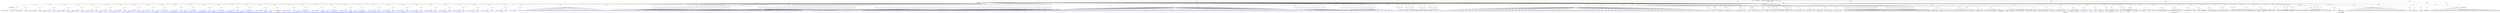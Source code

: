 digraph {
baseInfo[graphId=2344,category="extension_graph",isAnonymous=false,possibleRelation=true]
frameworkRelatedTypesInfo[0="javafx.application.Application"]
possibleCollaborationsInfo[0="2344~OVERRIDING_METHOD_DECLARATION-INSTANTIATION-~javafx.application.Application ~javafx.event.ActionEvent ~false~false",1="2344~OVERRIDING_METHOD_DECLARATION-INSTANTIATION-OVERRIDING_METHOD_DECLARATION-INSTANTIATION-OVERRIDING_METHOD_DECLARATION-INSTANTIATION-OVERRIDING_METHOD_DECLARATION-INSTANTIATION-OVERRIDING_METHOD_DECLARATION-INSTANTIATION-~javafx.application.Application ~javafx.scene.control.Button ~false~false",2="2344~OVERRIDING_METHOD_DECLARATION-INSTANTIATION-~javafx.application.Application ~javafx.beans.value.ChangeListener ~false~true",3="2344~OVERRIDING_METHOD_DECLARATION-INSTANTIATION-~javafx.application.Application ~javafx.event.EventHandler ~false~true"]
locationInfo[projectName="davelet-InternationalChess-JavaFX2",filePath="/davelet-InternationalChess-JavaFX2/InternationalChess-JavaFX2-master/src/cn/davelet/internationalchess/InternationalChess.java",contextSignature="InternationalChess",graphId="2344"]
0[label="cn.davelet.internationalchess.InternationalChess",vertexType="ROOT_CLIENT_CLASS_DECLARATION",isFrameworkType=false,color=red]
1[label="javafx.application.Application",vertexType="FRAMEWORK_CLASS_TYPE",isFrameworkType=true,peripheries=2]
2[label="bgRect",vertexType="FIELD_DECLARATION",isFrameworkType=true,peripheries=2,shape=circle]
3[label="javafx.scene.shape.Rectangle[][]",vertexType="FRAMEWORK_CLASS_TYPE",isFrameworkType=true,peripheries=2]
4[label="grid",vertexType="FIELD_DECLARATION",isFrameworkType=true,peripheries=2,shape=circle]
5[label="javafx.scene.layout.GridPane",vertexType="FRAMEWORK_CLASS_TYPE",isFrameworkType=true,peripheries=2]
6[label="group",vertexType="FIELD_DECLARATION",isFrameworkType=true,peripheries=2,shape=circle]
7[label="javafx.scene.control.ToggleGroup",vertexType="FRAMEWORK_CLASS_TYPE",isFrameworkType=true,peripheries=2]
8[label="name",vertexType="FIELD_DECLARATION",isFrameworkType=true,peripheries=2,shape=circle]
9[label="javafx.scene.text.Text",vertexType="FRAMEWORK_CLASS_TYPE",isFrameworkType=true,peripheries=2]
10[label="piece",vertexType="FIELD_DECLARATION",isFrameworkType=true,peripheries=2,shape=circle]
11[label="javafx.scene.image.ImageView[]",vertexType="FRAMEWORK_CLASS_TYPE",isFrameworkType=true,peripheries=2]
12[label="sSkill",vertexType="FIELD_DECLARATION",isFrameworkType=true,peripheries=2,shape=circle]
13[label="javafx.scene.control.Accordion",vertexType="FRAMEWORK_CLASS_TYPE",isFrameworkType=true,peripheries=2]
14[label="sUp",vertexType="FIELD_DECLARATION",isFrameworkType=true,peripheries=2,shape=circle]
15[label="javafx.scene.control.TitledPane",vertexType="FRAMEWORK_CLASS_TYPE",isFrameworkType=true,peripheries=2]
16[label="upTo",vertexType="FIELD_DECLARATION",isFrameworkType=true,peripheries=2,shape=circle]
17[label="javafx.scene.layout.VBox",vertexType="FRAMEWORK_CLASS_TYPE",isFrameworkType=true,peripheries=2]
18[label="void start(javafx.stage.Stage)",vertexType="OVERRIDING_METHOD_DECLARATION",isFrameworkType=false,shape=box]
19[label="primaryStage",vertexType="PARAMETER_DECLARATION",isFrameworkType=true,peripheries=2]
20[label="javafx.stage.Stage",vertexType="FRAMEWORK_CLASS_TYPE",isFrameworkType=true,peripheries=2]
22[label="setTitle()",vertexType="INSIDE_CALL",isFrameworkType=true,peripheries=2,shape=box]
24[label="setResizable()",vertexType="INSIDE_CALL",isFrameworkType=true,peripheries=2,shape=box]
26[label="root",vertexType="VARIABLE_EXPRESION",isFrameworkType=true,peripheries=2,shape=circle]
27[label="javafx.scene.Group",vertexType="FRAMEWORK_CLASS_TYPE",isFrameworkType=true,peripheries=2]
25[label="new Group()",vertexType="CONSTRUCTOR_CALL",isFrameworkType=true,peripheries=2]
29[label="scene",vertexType="VARIABLE_EXPRESION",isFrameworkType=true,peripheries=2,shape=circle]
30[label="javafx.scene.Scene",vertexType="FRAMEWORK_CLASS_TYPE",isFrameworkType=true,peripheries=2]
28[label="new Scene()",vertexType="CONSTRUCTOR_CALL",isFrameworkType=true,peripheries=2]
32[label="setFill()",vertexType="INSIDE_CALL",isFrameworkType=true,peripheries=2,shape=box]
34[label="pane",vertexType="VARIABLE_EXPRESION",isFrameworkType=true,peripheries=2,shape=circle]
35[label="javafx.scene.layout.BorderPane",vertexType="FRAMEWORK_CLASS_TYPE",isFrameworkType=true,peripheries=2]
33[label="new BorderPane()",vertexType="CONSTRUCTOR_CALL",isFrameworkType=true,peripheries=2]
37[label="setPadding()",vertexType="INSIDE_CALL",isFrameworkType=true,peripheries=2,shape=box]
39[label="VAR7",vertexType="VARIABLE_EXPRESION",isFrameworkType=true,peripheries=2,shape=circle]
40[label="javafx.geometry.Insets",vertexType="FRAMEWORK_CLASS_TYPE",isFrameworkType=true,peripheries=2]
38[label="new Insets()",vertexType="CONSTRUCTOR_CALL",isFrameworkType=true,peripheries=2]
42[label="topButton",vertexType="VARIABLE_EXPRESION",isFrameworkType=true,peripheries=2,shape=circle]
43[label="javafx.scene.layout.HBox",vertexType="FRAMEWORK_CLASS_TYPE",isFrameworkType=true,peripheries=2]
41[label="new HBox()",vertexType="CONSTRUCTOR_CALL",isFrameworkType=true,peripheries=2]
45[label="setSpacing()",vertexType="INSIDE_CALL",isFrameworkType=true,peripheries=2,shape=box]
47[label="setPadding()",vertexType="INSIDE_CALL",isFrameworkType=true,peripheries=2,shape=box]
49[label="VAR11",vertexType="VARIABLE_EXPRESION",isFrameworkType=true,peripheries=2,shape=circle]
48[label="new Insets()",vertexType="CONSTRUCTOR_CALL",isFrameworkType=true,peripheries=2]
52[label="setTop()",vertexType="INSIDE_CALL",isFrameworkType=true,peripheries=2,shape=box]
54[label="start",vertexType="VARIABLE_EXPRESION",isFrameworkType=false,shape=circle]
55[label="cn.davelet.internationalchess.ChessButton",vertexType="REFERENCE_CLIENT_CLASS_DECLARATION",isFrameworkType=false,color=blue]
56[label="javafx.scene.control.Button",vertexType="FRAMEWORK_CLASS_TYPE",isFrameworkType=true,peripheries=2]
53[label="new ChessButton()",vertexType="CONSTRUCTOR_CALL",isFrameworkType=false]
58[label="pause",vertexType="VARIABLE_EXPRESION",isFrameworkType=false,shape=circle]
57[label="new ChessButton()",vertexType="CONSTRUCTOR_CALL",isFrameworkType=false]
61[label="giveup",vertexType="VARIABLE_EXPRESION",isFrameworkType=false,shape=circle]
60[label="new ChessButton()",vertexType="CONSTRUCTOR_CALL",isFrameworkType=false]
64[label="exit",vertexType="VARIABLE_EXPRESION",isFrameworkType=false,shape=circle]
63[label="new ChessButton()",vertexType="CONSTRUCTOR_CALL",isFrameworkType=false]
67[label="help",vertexType="VARIABLE_EXPRESION",isFrameworkType=false,shape=circle]
66[label="new ChessButton()",vertexType="CONSTRUCTOR_CALL",isFrameworkType=false]
70[label="setStyle()",vertexType="INSIDE_CALL",isFrameworkType=true,peripheries=2,shape=box]
71[label="VAR19",vertexType="VARIABLE_EXPRESION",isFrameworkType=true,peripheries=2,shape=circle]
73[label="javafx.collections.ObservableList",vertexType="FRAMEWORK_INTERFACE_TYPE",isFrameworkType=true,peripheries=2]
72[label="addAll()",vertexType="INSIDE_CALL",isFrameworkType=true,peripheries=2,shape=box]
75[label="getChildren()",vertexType="INSIDE_CALL",isFrameworkType=true,peripheries=2,shape=box]
77[label="setOnAction()",vertexType="INSIDE_CALL",isFrameworkType=true,peripheries=2,shape=box]
79[label="anonymous22",vertexType="VARIABLE_EXPRESION",isFrameworkType=false,shape=circle]
80[label="REFERENCE_ANONYMOUS_DECLARATION",vertexType="REFERENCE_ANONYMOUS_DECLARATION",isFrameworkType=false,color=blue]
81[label="javafx.event.EventHandler",vertexType="FRAMEWORK_INTERFACE_TYPE",isFrameworkType=true,peripheries=2]
78[label="new EventHandler()",vertexType="CONSTRUCTOR_CALL",isFrameworkType=false]
82[label="grid",vertexType="VARIABLE_EXPRESION",isFrameworkType=true,peripheries=2,shape=circle]
84[label="javafx.scene.Node",vertexType="FRAMEWORK_CLASS_TYPE",isFrameworkType=true,peripheries=2]
83[label="setEffect()",vertexType="INSIDE_CALL",isFrameworkType=true,peripheries=2,shape=box]
86[label="setDisable()",vertexType="INSIDE_CALL",isFrameworkType=true,peripheries=2,shape=box]
87[label="VAR25",vertexType="VARIABLE_EXPRESION",isFrameworkType=true,peripheries=2,shape=circle]
88[label="removeAll()",vertexType="INSIDE_CALL",isFrameworkType=true,peripheries=2,shape=box]
91[label="getChildren()",vertexType="INSIDE_CALL",isFrameworkType=true,peripheries=2,shape=box]
93[label="setText()",vertexType="INSIDE_CALL",isFrameworkType=true,peripheries=2,shape=box]
94[label="VAR28",vertexType="VARIABLE_EXPRESION",isFrameworkType=true,peripheries=2,shape=circle]
95[label="setDisable()",vertexType="INSIDE_CALL",isFrameworkType=true,peripheries=2,shape=box]
97[label="VAR29",vertexType="VARIABLE_EXPRESION",isFrameworkType=true,peripheries=2,shape=circle]
98[label="setEffect()",vertexType="INSIDE_CALL",isFrameworkType=true,peripheries=2,shape=box]
101[label="add()",vertexType="INSIDE_CALL",isFrameworkType=true,peripheries=2,shape=box]
102[label="GridPane",vertexType="VARIABLE_EXPRESION",isFrameworkType=true,peripheries=2,shape=circle]
103[label="setValignment()",vertexType="INSIDE_CALL",isFrameworkType=true,peripheries=2,shape=box]
106[label="setHalignment()",vertexType="INSIDE_CALL",isFrameworkType=true,peripheries=2,shape=box]
108[label="add()",vertexType="INSIDE_CALL",isFrameworkType=true,peripheries=2,shape=box]
110[label="setValignment()",vertexType="INSIDE_CALL",isFrameworkType=true,peripheries=2,shape=box]
112[label="setHalignment()",vertexType="INSIDE_CALL",isFrameworkType=true,peripheries=2,shape=box]
114[label="add()",vertexType="INSIDE_CALL",isFrameworkType=true,peripheries=2,shape=box]
116[label="setValignment()",vertexType="INSIDE_CALL",isFrameworkType=true,peripheries=2,shape=box]
118[label="setHalignment()",vertexType="INSIDE_CALL",isFrameworkType=true,peripheries=2,shape=box]
120[label="add()",vertexType="INSIDE_CALL",isFrameworkType=true,peripheries=2,shape=box]
122[label="setValignment()",vertexType="INSIDE_CALL",isFrameworkType=true,peripheries=2,shape=box]
124[label="setHalignment()",vertexType="INSIDE_CALL",isFrameworkType=true,peripheries=2,shape=box]
125[label="sSkill",vertexType="VARIABLE_EXPRESION",isFrameworkType=true,peripheries=2,shape=circle]
126[label="setDisable()",vertexType="INSIDE_CALL",isFrameworkType=true,peripheries=2,shape=box]
129[label="setOnAction()",vertexType="INSIDE_CALL",isFrameworkType=true,peripheries=2,shape=box]
131[label="anonymous44",vertexType="VARIABLE_EXPRESION",isFrameworkType=false,shape=circle]
132[label="REFERENCE_ANONYMOUS_DECLARATION",vertexType="REFERENCE_ANONYMOUS_DECLARATION",isFrameworkType=false,color=blue]
130[label="new EventHandler()",vertexType="CONSTRUCTOR_CALL",isFrameworkType=false]
135[label="getText()",vertexType="INSIDE_CALL",isFrameworkType=true,peripheries=2,shape=box]
137[label="setVisible()",vertexType="INSIDE_CALL",isFrameworkType=true,peripheries=2,shape=box]
139[label="setDisable()",vertexType="INSIDE_CALL",isFrameworkType=true,peripheries=2,shape=box]
141[label="setDisable()",vertexType="INSIDE_CALL",isFrameworkType=true,peripheries=2,shape=box]
143[label="setText()",vertexType="INSIDE_CALL",isFrameworkType=true,peripheries=2,shape=box]
145[label="setVisible()",vertexType="INSIDE_CALL",isFrameworkType=true,peripheries=2,shape=box]
147[label="setDisable()",vertexType="INSIDE_CALL",isFrameworkType=true,peripheries=2,shape=box]
149[label="setDisable()",vertexType="INSIDE_CALL",isFrameworkType=true,peripheries=2,shape=box]
151[label="setText()",vertexType="INSIDE_CALL",isFrameworkType=true,peripheries=2,shape=box]
153[label="setOnAction()",vertexType="INSIDE_CALL",isFrameworkType=true,peripheries=2,shape=box]
155[label="anonymous55",vertexType="VARIABLE_EXPRESION",isFrameworkType=false,shape=circle]
156[label="REFERENCE_ANONYMOUS_DECLARATION",vertexType="REFERENCE_ANONYMOUS_DECLARATION",isFrameworkType=false,color=blue]
154[label="new EventHandler()",vertexType="CONSTRUCTOR_CALL",isFrameworkType=false]
159[label="setDisable()",vertexType="INSIDE_CALL",isFrameworkType=true,peripheries=2,shape=box]
161[label="setDisable()",vertexType="INSIDE_CALL",isFrameworkType=true,peripheries=2,shape=box]
163[label="setDisable()",vertexType="INSIDE_CALL",isFrameworkType=true,peripheries=2,shape=box]
165[label="setEffect()",vertexType="INSIDE_CALL",isFrameworkType=true,peripheries=2,shape=box]
167[label="VAR60",vertexType="VARIABLE_EXPRESION",isFrameworkType=true,peripheries=2,shape=circle]
168[label="javafx.scene.effect.Bloom",vertexType="FRAMEWORK_CLASS_TYPE",isFrameworkType=true,peripheries=2]
166[label="new Bloom()",vertexType="CONSTRUCTOR_CALL",isFrameworkType=true,peripheries=2]
170[label="setOnAction()",vertexType="INSIDE_CALL",isFrameworkType=true,peripheries=2,shape=box]
172[label="anonymous62",vertexType="VARIABLE_EXPRESION",isFrameworkType=false,shape=circle]
173[label="REFERENCE_ANONYMOUS_DECLARATION",vertexType="REFERENCE_ANONYMOUS_DECLARATION",isFrameworkType=false,color=blue]
171[label="new EventHandler()",vertexType="CONSTRUCTOR_CALL",isFrameworkType=false]
176[label="setOnAction()",vertexType="INSIDE_CALL",isFrameworkType=true,peripheries=2,shape=box]
178[label="anonymous64",vertexType="VARIABLE_EXPRESION",isFrameworkType=false,shape=circle]
179[label="REFERENCE_ANONYMOUS_DECLARATION",vertexType="REFERENCE_ANONYMOUS_DECLARATION",isFrameworkType=false,color=blue]
177[label="new EventHandler()",vertexType="CONSTRUCTOR_CALL",isFrameworkType=false]
182[label="setDisable()",vertexType="INSIDE_CALL",isFrameworkType=true,peripheries=2,shape=box]
184[label="setDisable()",vertexType="INSIDE_CALL",isFrameworkType=true,peripheries=2,shape=box]
186[label="setDisable()",vertexType="INSIDE_CALL",isFrameworkType=true,peripheries=2,shape=box]
188[label="setDisable()",vertexType="INSIDE_CALL",isFrameworkType=true,peripheries=2,shape=box]
190[label="tip",vertexType="VARIABLE_EXPRESION",isFrameworkType=true,peripheries=2,shape=circle]
189[label="new Button()",vertexType="CONSTRUCTOR_CALL",isFrameworkType=true,peripheries=2]
193[label="setPrefHeight()",vertexType="INSIDE_CALL",isFrameworkType=true,peripheries=2,shape=box]
195[label="getHeight()",vertexType="INSIDE_CALL",isFrameworkType=true,peripheries=2,shape=box]
197[label="setPrefWidth()",vertexType="INSIDE_CALL",isFrameworkType=true,peripheries=2,shape=box]
199[label="getWidth()",vertexType="INSIDE_CALL",isFrameworkType=true,peripheries=2,shape=box]
201[label="add()",vertexType="INSIDE_CALL",isFrameworkType=true,peripheries=2,shape=box]
203[label="setDisable()",vertexType="INSIDE_CALL",isFrameworkType=true,peripheries=2,shape=box]
205[label="setText()",vertexType="INSIDE_CALL",isFrameworkType=true,peripheries=2,shape=box]
207[label="setFont()",vertexType="INSIDE_CALL",isFrameworkType=true,peripheries=2,shape=box]
209[label="VAR78",vertexType="VARIABLE_EXPRESION",isFrameworkType=true,peripheries=2,shape=circle]
210[label="javafx.scene.text.Font",vertexType="FRAMEWORK_CLASS_TYPE",isFrameworkType=true,peripheries=2]
208[label="new Font()",vertexType="CONSTRUCTOR_CALL",isFrameworkType=true,peripheries=2]
212[label="setOnAction()",vertexType="INSIDE_CALL",isFrameworkType=true,peripheries=2,shape=box]
214[label="anonymous80",vertexType="VARIABLE_EXPRESION",isFrameworkType=false,shape=circle]
215[label="REFERENCE_ANONYMOUS_DECLARATION",vertexType="REFERENCE_ANONYMOUS_DECLARATION",isFrameworkType=false,color=blue]
213[label="new EventHandler()",vertexType="CONSTRUCTOR_CALL",isFrameworkType=false]
218[label="getChildren()",vertexType="INSIDE_CALL",isFrameworkType=true,peripheries=2,shape=box]
220[label="setDisable()",vertexType="INSIDE_CALL",isFrameworkType=true,peripheries=2,shape=box]
222[label="setDisable()",vertexType="INSIDE_CALL",isFrameworkType=true,peripheries=2,shape=box]
224[label="setDisable()",vertexType="INSIDE_CALL",isFrameworkType=true,peripheries=2,shape=box]
226[label="setDisable()",vertexType="INSIDE_CALL",isFrameworkType=true,peripheries=2,shape=box]
228[label="setDisable()",vertexType="INSIDE_CALL",isFrameworkType=true,peripheries=2,shape=box]
230[label="vbox",vertexType="VARIABLE_EXPRESION",isFrameworkType=true,peripheries=2,shape=circle]
229[label="new VBox()",vertexType="CONSTRUCTOR_CALL",isFrameworkType=true,peripheries=2]
233[label="setSpacing()",vertexType="INSIDE_CALL",isFrameworkType=true,peripheries=2,shape=box]
235[label="setPadding()",vertexType="INSIDE_CALL",isFrameworkType=true,peripheries=2,shape=box]
237[label="VAR90",vertexType="VARIABLE_EXPRESION",isFrameworkType=true,peripheries=2,shape=circle]
236[label="new Insets()",vertexType="CONSTRUCTOR_CALL",isFrameworkType=true,peripheries=2]
240[label="setRight()",vertexType="INSIDE_CALL",isFrameworkType=true,peripheries=2,shape=box]
242[label="namebox",vertexType="VARIABLE_EXPRESION",isFrameworkType=true,peripheries=2,shape=circle]
241[label="new HBox()",vertexType="CONSTRUCTOR_CALL",isFrameworkType=true,peripheries=2]
245[label="setAlignment()",vertexType="INSIDE_CALL",isFrameworkType=true,peripheries=2,shape=box]
247[label="getChildren()",vertexType="INSIDE_CALL",isFrameworkType=true,peripheries=2,shape=box]
248[label="name",vertexType="VARIABLE_EXPRESION",isFrameworkType=true,peripheries=2,shape=circle]
249[label="setFont()",vertexType="INSIDE_CALL",isFrameworkType=true,peripheries=2,shape=box]
252[label="VAR96",vertexType="VARIABLE_EXPRESION",isFrameworkType=true,peripheries=2,shape=circle]
251[label="new Font()",vertexType="CONSTRUCTOR_CALL",isFrameworkType=true,peripheries=2]
255[label="setStyle()",vertexType="INSIDE_CALL",isFrameworkType=true,peripheries=2,shape=box]
257[label="white",vertexType="VARIABLE_EXPRESION",isFrameworkType=true,peripheries=2,shape=circle]
256[label="new Text()",vertexType="CONSTRUCTOR_CALL",isFrameworkType=true,peripheries=2]
260[label="setFont()",vertexType="INSIDE_CALL",isFrameworkType=true,peripheries=2,shape=box]
262[label="VAR100",vertexType="VARIABLE_EXPRESION",isFrameworkType=true,peripheries=2,shape=circle]
261[label="new Font()",vertexType="CONSTRUCTOR_CALL",isFrameworkType=true,peripheries=2]
265[label="black",vertexType="VARIABLE_EXPRESION",isFrameworkType=true,peripheries=2,shape=circle]
264[label="new Text()",vertexType="CONSTRUCTOR_CALL",isFrameworkType=true,peripheries=2]
268[label="setFont()",vertexType="INSIDE_CALL",isFrameworkType=true,peripheries=2,shape=box]
270[label="VAR103",vertexType="VARIABLE_EXPRESION",isFrameworkType=true,peripheries=2,shape=circle]
269[label="new Font()",vertexType="CONSTRUCTOR_CALL",isFrameworkType=true,peripheries=2]
273[label="sp1",vertexType="VARIABLE_EXPRESION",isFrameworkType=true,peripheries=2,shape=circle]
274[label="javafx.scene.control.ScrollPane",vertexType="FRAMEWORK_CLASS_TYPE",isFrameworkType=true,peripheries=2]
272[label="new ScrollPane()",vertexType="CONSTRUCTOR_CALL",isFrameworkType=true,peripheries=2]
276[label="setMaxWidth()",vertexType="INSIDE_CALL",isFrameworkType=true,peripheries=2,shape=box]
278[label="sp2",vertexType="VARIABLE_EXPRESION",isFrameworkType=true,peripheries=2,shape=circle]
277[label="new ScrollPane()",vertexType="CONSTRUCTOR_CALL",isFrameworkType=true,peripheries=2]
281[label="setMaxWidth()",vertexType="INSIDE_CALL",isFrameworkType=true,peripheries=2,shape=box]
283[label="recordWhite",vertexType="VARIABLE_EXPRESION",isFrameworkType=true,peripheries=2,shape=circle]
282[label="new Text()",vertexType="CONSTRUCTOR_CALL",isFrameworkType=true,peripheries=2]
286[label="setFill()",vertexType="INSIDE_CALL",isFrameworkType=true,peripheries=2,shape=box]
288[label="recordBlack",vertexType="VARIABLE_EXPRESION",isFrameworkType=true,peripheries=2,shape=circle]
287[label="new Text()",vertexType="CONSTRUCTOR_CALL",isFrameworkType=true,peripheries=2]
291[label="setFill()",vertexType="INSIDE_CALL",isFrameworkType=true,peripheries=2,shape=box]
293[label="setContent()",vertexType="INSIDE_CALL",isFrameworkType=true,peripheries=2,shape=box]
295[label="setContent()",vertexType="INSIDE_CALL",isFrameworkType=true,peripheries=2,shape=box]
297[label="special",vertexType="VARIABLE_EXPRESION",isFrameworkType=true,peripheries=2,shape=circle]
296[label="new Text()",vertexType="CONSTRUCTOR_CALL",isFrameworkType=true,peripheries=2]
300[label="setFont()",vertexType="INSIDE_CALL",isFrameworkType=true,peripheries=2,shape=box]
302[label="VAR116",vertexType="VARIABLE_EXPRESION",isFrameworkType=true,peripheries=2,shape=circle]
301[label="new Font()",vertexType="CONSTRUCTOR_CALL",isFrameworkType=true,peripheries=2]
305[label="left",vertexType="VARIABLE_EXPRESION",isFrameworkType=true,peripheries=2,shape=circle]
304[label="new Button()",vertexType="CONSTRUCTOR_CALL",isFrameworkType=true,peripheries=2]
308[label="setFont()",vertexType="INSIDE_CALL",isFrameworkType=true,peripheries=2,shape=box]
310[label="VAR119",vertexType="VARIABLE_EXPRESION",isFrameworkType=true,peripheries=2,shape=circle]
309[label="new Font()",vertexType="CONSTRUCTOR_CALL",isFrameworkType=true,peripheries=2]
313[label="setStyle()",vertexType="INSIDE_CALL",isFrameworkType=true,peripheries=2,shape=box]
315[label="right",vertexType="VARIABLE_EXPRESION",isFrameworkType=true,peripheries=2,shape=circle]
314[label="new Button()",vertexType="CONSTRUCTOR_CALL",isFrameworkType=true,peripheries=2]
318[label="setFont()",vertexType="INSIDE_CALL",isFrameworkType=true,peripheries=2,shape=box]
320[label="VAR123",vertexType="VARIABLE_EXPRESION",isFrameworkType=true,peripheries=2,shape=circle]
319[label="new Font()",vertexType="CONSTRUCTOR_CALL",isFrameworkType=true,peripheries=2]
323[label="setStyle()",vertexType="INSIDE_CALL",isFrameworkType=true,peripheries=2,shape=box]
325[label="hitPassSolderL",vertexType="VARIABLE_EXPRESION",isFrameworkType=true,peripheries=2,shape=circle]
324[label="new Button()",vertexType="CONSTRUCTOR_CALL",isFrameworkType=true,peripheries=2]
328[label="setStyle()",vertexType="INSIDE_CALL",isFrameworkType=true,peripheries=2,shape=box]
330[label="setPrefWidth()",vertexType="INSIDE_CALL",isFrameworkType=true,peripheries=2,shape=box]
332[label="hitPassSolderR",vertexType="VARIABLE_EXPRESION",isFrameworkType=true,peripheries=2,shape=circle]
331[label="new Button()",vertexType="CONSTRUCTOR_CALL",isFrameworkType=true,peripheries=2]
335[label="setStyle()",vertexType="INSIDE_CALL",isFrameworkType=true,peripheries=2,shape=box]
337[label="setPrefWidth()",vertexType="INSIDE_CALL",isFrameworkType=true,peripheries=2,shape=box]
339[label="hitP",vertexType="VARIABLE_EXPRESION",isFrameworkType=true,peripheries=2,shape=circle]
338[label="new VBox()",vertexType="CONSTRUCTOR_CALL",isFrameworkType=true,peripheries=2]
342[label="changG",vertexType="VARIABLE_EXPRESION",isFrameworkType=true,peripheries=2,shape=circle]
341[label="new VBox()",vertexType="CONSTRUCTOR_CALL",isFrameworkType=true,peripheries=2]
344[label="VAR133",vertexType="VARIABLE_EXPRESION",isFrameworkType=true,peripheries=2,shape=circle]
345[label="addAll()",vertexType="INSIDE_CALL",isFrameworkType=true,peripheries=2,shape=box]
348[label="getChildren()",vertexType="INSIDE_CALL",isFrameworkType=true,peripheries=2,shape=box]
349[label="VAR135",vertexType="VARIABLE_EXPRESION",isFrameworkType=true,peripheries=2,shape=circle]
350[label="addAll()",vertexType="INSIDE_CALL",isFrameworkType=true,peripheries=2,shape=box]
353[label="getChildren()",vertexType="INSIDE_CALL",isFrameworkType=true,peripheries=2,shape=box]
355[label="KRchange",vertexType="VARIABLE_EXPRESION",isFrameworkType=true,peripheries=2,shape=circle]
354[label="new TitledPane()",vertexType="CONSTRUCTOR_CALL",isFrameworkType=true,peripheries=2]
358[label="setFont()",vertexType="INSIDE_CALL",isFrameworkType=true,peripheries=2,shape=box]
360[label="VAR139",vertexType="VARIABLE_EXPRESION",isFrameworkType=true,peripheries=2,shape=circle]
359[label="new Font()",vertexType="CONSTRUCTOR_CALL",isFrameworkType=true,peripheries=2]
363[label="hitS",vertexType="VARIABLE_EXPRESION",isFrameworkType=true,peripheries=2,shape=circle]
362[label="new TitledPane()",vertexType="CONSTRUCTOR_CALL",isFrameworkType=true,peripheries=2]
366[label="setFont()",vertexType="INSIDE_CALL",isFrameworkType=true,peripheries=2,shape=box]
368[label="VAR142",vertexType="VARIABLE_EXPRESION",isFrameworkType=true,peripheries=2,shape=circle]
367[label="new Font()",vertexType="CONSTRUCTOR_CALL",isFrameworkType=true,peripheries=2]
371[label="VAR143",vertexType="VARIABLE_EXPRESION",isFrameworkType=true,peripheries=2,shape=circle]
370[label="new TitledPane()",vertexType="CONSTRUCTOR_CALL",isFrameworkType=true,peripheries=2]
373[label="sUp",vertexType="VARIABLE_EXPRESION",isFrameworkType=true,peripheries=2,shape=circle]
375[label="javafx.scene.control.Labeled",vertexType="FRAMEWORK_CLASS_TYPE",isFrameworkType=true,peripheries=2]
374[label="setFont()",vertexType="INSIDE_CALL",isFrameworkType=true,peripheries=2,shape=box]
377[label="VAR145",vertexType="VARIABLE_EXPRESION",isFrameworkType=true,peripheries=2,shape=circle]
376[label="new Font()",vertexType="CONSTRUCTOR_CALL",isFrameworkType=true,peripheries=2]
380[label="VAR146",vertexType="VARIABLE_EXPRESION",isFrameworkType=true,peripheries=2,shape=circle]
379[label="new Accordion()",vertexType="CONSTRUCTOR_CALL",isFrameworkType=true,peripheries=2]
383[label="setMaxWidth()",vertexType="INSIDE_CALL",isFrameworkType=true,peripheries=2,shape=box]
385[label="setPrefWidth()",vertexType="INSIDE_CALL",isFrameworkType=true,peripheries=2,shape=box]
386[label="VAR149",vertexType="VARIABLE_EXPRESION",isFrameworkType=true,peripheries=2,shape=circle]
387[label="addAll()",vertexType="INSIDE_CALL",isFrameworkType=true,peripheries=2,shape=box]
390[label="getPanes()",vertexType="INSIDE_CALL",isFrameworkType=true,peripheries=2,shape=box]
392[label="setDisable()",vertexType="INSIDE_CALL",isFrameworkType=true,peripheries=2,shape=box]
394[label="VAR152",vertexType="VARIABLE_EXPRESION",isFrameworkType=true,peripheries=2,shape=circle]
393[label="new ToggleGroup()",vertexType="CONSTRUCTOR_CALL",isFrameworkType=true,peripheries=2]
397[label="后",vertexType="VARIABLE_EXPRESION",isFrameworkType=true,peripheries=2,shape=circle]
398[label="javafx.scene.control.RadioButton",vertexType="FRAMEWORK_CLASS_TYPE",isFrameworkType=true,peripheries=2]
396[label="new RadioButton()",vertexType="CONSTRUCTOR_CALL",isFrameworkType=true,peripheries=2]
400[label="setFont()",vertexType="INSIDE_CALL",isFrameworkType=true,peripheries=2,shape=box]
402[label="VAR155",vertexType="VARIABLE_EXPRESION",isFrameworkType=true,peripheries=2,shape=circle]
401[label="new Font()",vertexType="CONSTRUCTOR_CALL",isFrameworkType=true,peripheries=2]
405[label="setToggleGroup()",vertexType="INSIDE_CALL",isFrameworkType=true,peripheries=2,shape=box]
407[label="车",vertexType="VARIABLE_EXPRESION",isFrameworkType=true,peripheries=2,shape=circle]
406[label="new RadioButton()",vertexType="CONSTRUCTOR_CALL",isFrameworkType=true,peripheries=2]
410[label="setFont()",vertexType="INSIDE_CALL",isFrameworkType=true,peripheries=2,shape=box]
412[label="VAR159",vertexType="VARIABLE_EXPRESION",isFrameworkType=true,peripheries=2,shape=circle]
411[label="new Font()",vertexType="CONSTRUCTOR_CALL",isFrameworkType=true,peripheries=2]
415[label="setToggleGroup()",vertexType="INSIDE_CALL",isFrameworkType=true,peripheries=2,shape=box]
417[label="象",vertexType="VARIABLE_EXPRESION",isFrameworkType=true,peripheries=2,shape=circle]
416[label="new RadioButton()",vertexType="CONSTRUCTOR_CALL",isFrameworkType=true,peripheries=2]
420[label="setFont()",vertexType="INSIDE_CALL",isFrameworkType=true,peripheries=2,shape=box]
422[label="VAR163",vertexType="VARIABLE_EXPRESION",isFrameworkType=true,peripheries=2,shape=circle]
421[label="new Font()",vertexType="CONSTRUCTOR_CALL",isFrameworkType=true,peripheries=2]
425[label="setToggleGroup()",vertexType="INSIDE_CALL",isFrameworkType=true,peripheries=2,shape=box]
427[label="马",vertexType="VARIABLE_EXPRESION",isFrameworkType=true,peripheries=2,shape=circle]
426[label="new RadioButton()",vertexType="CONSTRUCTOR_CALL",isFrameworkType=true,peripheries=2]
430[label="setFont()",vertexType="INSIDE_CALL",isFrameworkType=true,peripheries=2,shape=box]
432[label="VAR167",vertexType="VARIABLE_EXPRESION",isFrameworkType=true,peripheries=2,shape=circle]
431[label="new Font()",vertexType="CONSTRUCTOR_CALL",isFrameworkType=true,peripheries=2]
435[label="setToggleGroup()",vertexType="INSIDE_CALL",isFrameworkType=true,peripheries=2,shape=box]
436[label="VAR169",vertexType="VARIABLE_EXPRESION",isFrameworkType=true,peripheries=2,shape=circle]
437[label="addAll()",vertexType="INSIDE_CALL",isFrameworkType=true,peripheries=2,shape=box]
439[label="upTo",vertexType="VARIABLE_EXPRESION",isFrameworkType=true,peripheries=2,shape=circle]
441[label="javafx.scene.layout.Pane",vertexType="FRAMEWORK_CLASS_TYPE",isFrameworkType=true,peripheries=2]
440[label="getChildren()",vertexType="INSIDE_CALL",isFrameworkType=true,peripheries=2,shape=box]
443[label="VAR171",vertexType="VARIABLE_EXPRESION",isFrameworkType=true,peripheries=2,shape=circle]
442[label="new Text()",vertexType="CONSTRUCTOR_CALL",isFrameworkType=true,peripheries=2]
446[label="setStyle()",vertexType="INSIDE_CALL",isFrameworkType=true,peripheries=2,shape=box]
447[label="VAR173",vertexType="VARIABLE_EXPRESION",isFrameworkType=true,peripheries=2,shape=circle]
448[label="addAll()",vertexType="INSIDE_CALL",isFrameworkType=true,peripheries=2,shape=box]
451[label="getChildren()",vertexType="INSIDE_CALL",isFrameworkType=true,peripheries=2,shape=box]
453[label="VAR175",vertexType="VARIABLE_EXPRESION",isFrameworkType=true,peripheries=2,shape=circle]
454[label="javafx.scene.control.Separator",vertexType="FRAMEWORK_CLASS_TYPE",isFrameworkType=true,peripheries=2]
452[label="new Separator()",vertexType="CONSTRUCTOR_CALL",isFrameworkType=true,peripheries=2]
456[label="VAR176",vertexType="VARIABLE_EXPRESION",isFrameworkType=true,peripheries=2,shape=circle]
457[label="javafx.scene.shape.Rectangle",vertexType="FRAMEWORK_CLASS_TYPE",isFrameworkType=true,peripheries=2]
455[label="new Rectangle()",vertexType="CONSTRUCTOR_CALL",isFrameworkType=true,peripheries=2]
459[label="VAR177",vertexType="VARIABLE_EXPRESION",isFrameworkType=true,peripheries=2,shape=circle]
458[label="new Rectangle()",vertexType="CONSTRUCTOR_CALL",isFrameworkType=true,peripheries=2]
462[label="setPadding()",vertexType="INSIDE_CALL",isFrameworkType=true,peripheries=2,shape=box]
464[label="VAR179",vertexType="VARIABLE_EXPRESION",isFrameworkType=true,peripheries=2,shape=circle]
463[label="new Insets()",vertexType="CONSTRUCTOR_CALL",isFrameworkType=true,peripheries=2]
467[label="add()",vertexType="INSIDE_CALL",isFrameworkType=true,peripheries=2,shape=box]
469[label="setCenter()",vertexType="INSIDE_CALL",isFrameworkType=true,peripheries=2,shape=box]
471[label="getChildren()",vertexType="INSIDE_CALL",isFrameworkType=true,peripheries=2,shape=box]
473[label="setScene()",vertexType="INSIDE_CALL",isFrameworkType=true,peripheries=2,shape=box]
475[label="show()",vertexType="INSIDE_CALL",isFrameworkType=true,peripheries=2,shape=box]
476[label="VAR185",vertexType="VARIABLE_EXPRESION",isFrameworkType=true,peripheries=2,shape=circle]
477[label="addEventHandler()",vertexType="INSIDE_CALL",isFrameworkType=true,peripheries=2,shape=box]
480[label="anonymous186",vertexType="VARIABLE_EXPRESION",isFrameworkType=false,shape=circle]
481[label="REFERENCE_ANONYMOUS_DECLARATION",vertexType="REFERENCE_ANONYMOUS_DECLARATION",isFrameworkType=false,color=blue]
479[label="new EventHandler()",vertexType="CONSTRUCTOR_CALL",isFrameworkType=false]
483[label="VAR187",vertexType="VARIABLE_EXPRESION",isFrameworkType=true,peripheries=2,shape=circle]
484[label="setScaleX()",vertexType="INSIDE_CALL",isFrameworkType=true,peripheries=2,shape=box]
486[label="VAR188",vertexType="VARIABLE_EXPRESION",isFrameworkType=true,peripheries=2,shape=circle]
487[label="setScaleY()",vertexType="INSIDE_CALL",isFrameworkType=true,peripheries=2,shape=box]
489[label="VAR189",vertexType="VARIABLE_EXPRESION",isFrameworkType=true,peripheries=2,shape=circle]
490[label="addEventHandler()",vertexType="INSIDE_CALL",isFrameworkType=true,peripheries=2,shape=box]
493[label="anonymous190",vertexType="VARIABLE_EXPRESION",isFrameworkType=false,shape=circle]
494[label="REFERENCE_ANONYMOUS_DECLARATION",vertexType="REFERENCE_ANONYMOUS_DECLARATION",isFrameworkType=false,color=blue]
492[label="new EventHandler()",vertexType="CONSTRUCTOR_CALL",isFrameworkType=false]
496[label="VAR191",vertexType="VARIABLE_EXPRESION",isFrameworkType=true,peripheries=2,shape=circle]
497[label="setScaleX()",vertexType="INSIDE_CALL",isFrameworkType=true,peripheries=2,shape=box]
499[label="VAR192",vertexType="VARIABLE_EXPRESION",isFrameworkType=true,peripheries=2,shape=circle]
500[label="setScaleY()",vertexType="INSIDE_CALL",isFrameworkType=true,peripheries=2,shape=box]
502[label="VAR193",vertexType="VARIABLE_EXPRESION",isFrameworkType=true,peripheries=2,shape=circle]
503[label="addEventHandler()",vertexType="INSIDE_CALL",isFrameworkType=true,peripheries=2,shape=box]
506[label="anonymous194",vertexType="VARIABLE_EXPRESION",isFrameworkType=false,shape=circle]
507[label="REFERENCE_ANONYMOUS_DECLARATION",vertexType="REFERENCE_ANONYMOUS_DECLARATION",isFrameworkType=false,color=blue]
505[label="new EventHandler()",vertexType="CONSTRUCTOR_CALL",isFrameworkType=false]
510[label="getColumnIndex()",vertexType="INSIDE_CALL",isFrameworkType=true,peripheries=2,shape=box]
512[label="getRowIndex()",vertexType="INSIDE_CALL",isFrameworkType=true,peripheries=2,shape=box]
514[label="pa",vertexType="VARIABLE_EXPRESION",isFrameworkType=false,shape=circle]
515[label="cn.davelet.internationalchess.PieceAcitons",vertexType="REFERENCE_CLIENT_CLASS_DECLARATION",isFrameworkType=false,color=blue]
516[label="javafx.event.ActionEvent",vertexType="FRAMEWORK_CLASS_TYPE",isFrameworkType=true,peripheries=2]
513[label="new PieceAcitons()",vertexType="CONSTRUCTOR_CALL",isFrameworkType=false]
517[label="VAR198",vertexType="VARIABLE_EXPRESION",isFrameworkType=true,peripheries=2,shape=circle]
518[label="addEventHandler()",vertexType="INSIDE_CALL",isFrameworkType=true,peripheries=2,shape=box]
521[label="anonymous199",vertexType="VARIABLE_EXPRESION",isFrameworkType=false,shape=circle]
522[label="REFERENCE_ANONYMOUS_DECLARATION",vertexType="REFERENCE_ANONYMOUS_DECLARATION",isFrameworkType=false,color=blue]
520[label="new EventHandler()",vertexType="CONSTRUCTOR_CALL",isFrameworkType=false]
525[label="getColumnIndex()",vertexType="INSIDE_CALL",isFrameworkType=true,peripheries=2,shape=box]
527[label="getRowIndex()",vertexType="INSIDE_CALL",isFrameworkType=true,peripheries=2,shape=box]
528[label="new PieceAcitons()",vertexType="CONSTRUCTOR_CALL",isFrameworkType=false]
530[label="VAR203",vertexType="VARIABLE_EXPRESION",isFrameworkType=true,peripheries=2,shape=circle]
531[label="addEventHandler()",vertexType="INSIDE_CALL",isFrameworkType=true,peripheries=2,shape=box]
534[label="anonymous204",vertexType="VARIABLE_EXPRESION",isFrameworkType=false,shape=circle]
535[label="REFERENCE_ANONYMOUS_DECLARATION",vertexType="REFERENCE_ANONYMOUS_DECLARATION",isFrameworkType=false,color=blue]
533[label="new EventHandler()",vertexType="CONSTRUCTOR_CALL",isFrameworkType=false]
538[label="getRowIndex()",vertexType="INSIDE_CALL",isFrameworkType=true,peripheries=2,shape=box]
540[label="getColumnIndex()",vertexType="INSIDE_CALL",isFrameworkType=true,peripheries=2,shape=box]
542[label="getChildren()",vertexType="INSIDE_CALL",isFrameworkType=true,peripheries=2,shape=box]
544[label="add()",vertexType="INSIDE_CALL",isFrameworkType=true,peripheries=2,shape=box]
545[label="VAR209",vertexType="VARIABLE_EXPRESION",isFrameworkType=true,peripheries=2,shape=circle]
546[label="setExpanded()",vertexType="INSIDE_CALL",isFrameworkType=true,peripheries=2,shape=box]
549[label="getPanes()",vertexType="INSIDE_CALL",isFrameworkType=true,peripheries=2,shape=box]
550[label="group",vertexType="VARIABLE_EXPRESION",isFrameworkType=true,peripheries=2,shape=circle]
551[label="selectToggle()",vertexType="INSIDE_CALL",isFrameworkType=true,peripheries=2,shape=box]
554[label="setText()",vertexType="INSIDE_CALL",isFrameworkType=true,peripheries=2,shape=box]
555[label="VAR213",vertexType="VARIABLE_EXPRESION",isFrameworkType=true,peripheries=2,shape=circle]
556[label="setDisable()",vertexType="INSIDE_CALL",isFrameworkType=true,peripheries=2,shape=box]
558[label="VAR214",vertexType="VARIABLE_EXPRESION",isFrameworkType=true,peripheries=2,shape=circle]
559[label="setEffect()",vertexType="INSIDE_CALL",isFrameworkType=true,peripheries=2,shape=box]
562[label="VAR215",vertexType="VARIABLE_EXPRESION",isFrameworkType=true,peripheries=2,shape=circle]
561[label="new Bloom()",vertexType="CONSTRUCTOR_CALL",isFrameworkType=true,peripheries=2]
564[label="VAR216",vertexType="VARIABLE_EXPRESION",isFrameworkType=true,peripheries=2,shape=circle]
565[label="setDisable()",vertexType="INSIDE_CALL",isFrameworkType=true,peripheries=2,shape=box]
567[label="VAR217",vertexType="VARIABLE_EXPRESION",isFrameworkType=true,peripheries=2,shape=circle]
568[label="setEffect()",vertexType="INSIDE_CALL",isFrameworkType=true,peripheries=2,shape=box]
570[label="VAR218",vertexType="VARIABLE_EXPRESION",isFrameworkType=true,peripheries=2,shape=circle]
571[label="addEventHandler()",vertexType="INSIDE_CALL",isFrameworkType=true,peripheries=2,shape=box]
574[label="anonymous219",vertexType="VARIABLE_EXPRESION",isFrameworkType=false,shape=circle]
575[label="REFERENCE_ANONYMOUS_DECLARATION",vertexType="REFERENCE_ANONYMOUS_DECLARATION",isFrameworkType=false,color=blue]
573[label="new EventHandler()",vertexType="CONSTRUCTOR_CALL",isFrameworkType=false]
578[label="getRowIndex()",vertexType="INSIDE_CALL",isFrameworkType=true,peripheries=2,shape=box]
580[label="getColumnIndex()",vertexType="INSIDE_CALL",isFrameworkType=true,peripheries=2,shape=box]
582[label="getChildren()",vertexType="INSIDE_CALL",isFrameworkType=true,peripheries=2,shape=box]
584[label="add()",vertexType="INSIDE_CALL",isFrameworkType=true,peripheries=2,shape=box]
585[label="VAR224",vertexType="VARIABLE_EXPRESION",isFrameworkType=true,peripheries=2,shape=circle]
586[label="setExpanded()",vertexType="INSIDE_CALL",isFrameworkType=true,peripheries=2,shape=box]
589[label="getPanes()",vertexType="INSIDE_CALL",isFrameworkType=true,peripheries=2,shape=box]
591[label="selectToggle()",vertexType="INSIDE_CALL",isFrameworkType=true,peripheries=2,shape=box]
593[label="setText()",vertexType="INSIDE_CALL",isFrameworkType=true,peripheries=2,shape=box]
594[label="VAR228",vertexType="VARIABLE_EXPRESION",isFrameworkType=true,peripheries=2,shape=circle]
595[label="setDisable()",vertexType="INSIDE_CALL",isFrameworkType=true,peripheries=2,shape=box]
597[label="VAR229",vertexType="VARIABLE_EXPRESION",isFrameworkType=true,peripheries=2,shape=circle]
598[label="setEffect()",vertexType="INSIDE_CALL",isFrameworkType=true,peripheries=2,shape=box]
601[label="VAR230",vertexType="VARIABLE_EXPRESION",isFrameworkType=true,peripheries=2,shape=circle]
600[label="new Bloom()",vertexType="CONSTRUCTOR_CALL",isFrameworkType=true,peripheries=2]
603[label="VAR231",vertexType="VARIABLE_EXPRESION",isFrameworkType=true,peripheries=2,shape=circle]
604[label="setDisable()",vertexType="INSIDE_CALL",isFrameworkType=true,peripheries=2,shape=box]
606[label="VAR232",vertexType="VARIABLE_EXPRESION",isFrameworkType=true,peripheries=2,shape=circle]
607[label="setEffect()",vertexType="INSIDE_CALL",isFrameworkType=true,peripheries=2,shape=box]
609[label="VAR233",vertexType="VARIABLE_EXPRESION",isFrameworkType=true,peripheries=2,shape=circle]
610[label="addEventHandler()",vertexType="INSIDE_CALL",isFrameworkType=true,peripheries=2,shape=box]
613[label="anonymous234",vertexType="VARIABLE_EXPRESION",isFrameworkType=false,shape=circle]
614[label="REFERENCE_ANONYMOUS_DECLARATION",vertexType="REFERENCE_ANONYMOUS_DECLARATION",isFrameworkType=false,color=blue]
612[label="new EventHandler()",vertexType="CONSTRUCTOR_CALL",isFrameworkType=false]
617[label="getRowIndex()",vertexType="INSIDE_CALL",isFrameworkType=true,peripheries=2,shape=box]
619[label="getColumnIndex()",vertexType="INSIDE_CALL",isFrameworkType=true,peripheries=2,shape=box]
621[label="getChildren()",vertexType="INSIDE_CALL",isFrameworkType=true,peripheries=2,shape=box]
623[label="add()",vertexType="INSIDE_CALL",isFrameworkType=true,peripheries=2,shape=box]
624[label="VAR239",vertexType="VARIABLE_EXPRESION",isFrameworkType=true,peripheries=2,shape=circle]
625[label="setExpanded()",vertexType="INSIDE_CALL",isFrameworkType=true,peripheries=2,shape=box]
628[label="getPanes()",vertexType="INSIDE_CALL",isFrameworkType=true,peripheries=2,shape=box]
630[label="selectToggle()",vertexType="INSIDE_CALL",isFrameworkType=true,peripheries=2,shape=box]
632[label="setText()",vertexType="INSIDE_CALL",isFrameworkType=true,peripheries=2,shape=box]
633[label="VAR243",vertexType="VARIABLE_EXPRESION",isFrameworkType=true,peripheries=2,shape=circle]
634[label="setDisable()",vertexType="INSIDE_CALL",isFrameworkType=true,peripheries=2,shape=box]
636[label="VAR244",vertexType="VARIABLE_EXPRESION",isFrameworkType=true,peripheries=2,shape=circle]
637[label="setEffect()",vertexType="INSIDE_CALL",isFrameworkType=true,peripheries=2,shape=box]
640[label="VAR245",vertexType="VARIABLE_EXPRESION",isFrameworkType=true,peripheries=2,shape=circle]
639[label="new Bloom()",vertexType="CONSTRUCTOR_CALL",isFrameworkType=true,peripheries=2]
642[label="VAR246",vertexType="VARIABLE_EXPRESION",isFrameworkType=true,peripheries=2,shape=circle]
643[label="setDisable()",vertexType="INSIDE_CALL",isFrameworkType=true,peripheries=2,shape=box]
645[label="VAR247",vertexType="VARIABLE_EXPRESION",isFrameworkType=true,peripheries=2,shape=circle]
646[label="setEffect()",vertexType="INSIDE_CALL",isFrameworkType=true,peripheries=2,shape=box]
648[label="VAR248",vertexType="VARIABLE_EXPRESION",isFrameworkType=true,peripheries=2,shape=circle]
649[label="addEventHandler()",vertexType="INSIDE_CALL",isFrameworkType=true,peripheries=2,shape=box]
652[label="anonymous249",vertexType="VARIABLE_EXPRESION",isFrameworkType=false,shape=circle]
653[label="REFERENCE_ANONYMOUS_DECLARATION",vertexType="REFERENCE_ANONYMOUS_DECLARATION",isFrameworkType=false,color=blue]
651[label="new EventHandler()",vertexType="CONSTRUCTOR_CALL",isFrameworkType=false]
656[label="getColumnIndex()",vertexType="INSIDE_CALL",isFrameworkType=true,peripheries=2,shape=box]
658[label="getRowIndex()",vertexType="INSIDE_CALL",isFrameworkType=true,peripheries=2,shape=box]
660[label="getChildren()",vertexType="INSIDE_CALL",isFrameworkType=true,peripheries=2,shape=box]
662[label="add()",vertexType="INSIDE_CALL",isFrameworkType=true,peripheries=2,shape=box]
663[label="VAR254",vertexType="VARIABLE_EXPRESION",isFrameworkType=true,peripheries=2,shape=circle]
664[label="setExpanded()",vertexType="INSIDE_CALL",isFrameworkType=true,peripheries=2,shape=box]
667[label="getPanes()",vertexType="INSIDE_CALL",isFrameworkType=true,peripheries=2,shape=box]
669[label="selectToggle()",vertexType="INSIDE_CALL",isFrameworkType=true,peripheries=2,shape=box]
671[label="setText()",vertexType="INSIDE_CALL",isFrameworkType=true,peripheries=2,shape=box]
672[label="VAR258",vertexType="VARIABLE_EXPRESION",isFrameworkType=true,peripheries=2,shape=circle]
673[label="setDisable()",vertexType="INSIDE_CALL",isFrameworkType=true,peripheries=2,shape=box]
675[label="VAR259",vertexType="VARIABLE_EXPRESION",isFrameworkType=true,peripheries=2,shape=circle]
676[label="setEffect()",vertexType="INSIDE_CALL",isFrameworkType=true,peripheries=2,shape=box]
679[label="VAR260",vertexType="VARIABLE_EXPRESION",isFrameworkType=true,peripheries=2,shape=circle]
678[label="new Bloom()",vertexType="CONSTRUCTOR_CALL",isFrameworkType=true,peripheries=2]
681[label="VAR261",vertexType="VARIABLE_EXPRESION",isFrameworkType=true,peripheries=2,shape=circle]
682[label="setDisable()",vertexType="INSIDE_CALL",isFrameworkType=true,peripheries=2,shape=box]
684[label="VAR262",vertexType="VARIABLE_EXPRESION",isFrameworkType=true,peripheries=2,shape=circle]
685[label="setEffect()",vertexType="INSIDE_CALL",isFrameworkType=true,peripheries=2,shape=box]
687[label="VAR263",vertexType="VARIABLE_EXPRESION",isFrameworkType=true,peripheries=2,shape=circle]
688[label="addEventHandler()",vertexType="INSIDE_CALL",isFrameworkType=true,peripheries=2,shape=box]
691[label="anonymous264",vertexType="VARIABLE_EXPRESION",isFrameworkType=false,shape=circle]
692[label="REFERENCE_ANONYMOUS_DECLARATION",vertexType="REFERENCE_ANONYMOUS_DECLARATION",isFrameworkType=false,color=blue]
690[label="new EventHandler()",vertexType="CONSTRUCTOR_CALL",isFrameworkType=false]
695[label="getColumnIndex()",vertexType="INSIDE_CALL",isFrameworkType=true,peripheries=2,shape=box]
697[label="getRowIndex()",vertexType="INSIDE_CALL",isFrameworkType=true,peripheries=2,shape=box]
699[label="getChildren()",vertexType="INSIDE_CALL",isFrameworkType=true,peripheries=2,shape=box]
701[label="add()",vertexType="INSIDE_CALL",isFrameworkType=true,peripheries=2,shape=box]
702[label="VAR269",vertexType="VARIABLE_EXPRESION",isFrameworkType=true,peripheries=2,shape=circle]
703[label="setExpanded()",vertexType="INSIDE_CALL",isFrameworkType=true,peripheries=2,shape=box]
706[label="getPanes()",vertexType="INSIDE_CALL",isFrameworkType=true,peripheries=2,shape=box]
708[label="selectToggle()",vertexType="INSIDE_CALL",isFrameworkType=true,peripheries=2,shape=box]
710[label="setText()",vertexType="INSIDE_CALL",isFrameworkType=true,peripheries=2,shape=box]
711[label="VAR273",vertexType="VARIABLE_EXPRESION",isFrameworkType=true,peripheries=2,shape=circle]
712[label="setDisable()",vertexType="INSIDE_CALL",isFrameworkType=true,peripheries=2,shape=box]
714[label="VAR274",vertexType="VARIABLE_EXPRESION",isFrameworkType=true,peripheries=2,shape=circle]
715[label="setEffect()",vertexType="INSIDE_CALL",isFrameworkType=true,peripheries=2,shape=box]
718[label="VAR275",vertexType="VARIABLE_EXPRESION",isFrameworkType=true,peripheries=2,shape=circle]
717[label="new Bloom()",vertexType="CONSTRUCTOR_CALL",isFrameworkType=true,peripheries=2]
720[label="VAR276",vertexType="VARIABLE_EXPRESION",isFrameworkType=true,peripheries=2,shape=circle]
721[label="setDisable()",vertexType="INSIDE_CALL",isFrameworkType=true,peripheries=2,shape=box]
723[label="VAR277",vertexType="VARIABLE_EXPRESION",isFrameworkType=true,peripheries=2,shape=circle]
724[label="setEffect()",vertexType="INSIDE_CALL",isFrameworkType=true,peripheries=2,shape=box]
726[label="VAR278",vertexType="VARIABLE_EXPRESION",isFrameworkType=true,peripheries=2,shape=circle]
727[label="addEventHandler()",vertexType="INSIDE_CALL",isFrameworkType=true,peripheries=2,shape=box]
730[label="anonymous279",vertexType="VARIABLE_EXPRESION",isFrameworkType=false,shape=circle]
731[label="REFERENCE_ANONYMOUS_DECLARATION",vertexType="REFERENCE_ANONYMOUS_DECLARATION",isFrameworkType=false,color=blue]
729[label="new EventHandler()",vertexType="CONSTRUCTOR_CALL",isFrameworkType=false]
734[label="getColumnIndex()",vertexType="INSIDE_CALL",isFrameworkType=true,peripheries=2,shape=box]
736[label="getRowIndex()",vertexType="INSIDE_CALL",isFrameworkType=true,peripheries=2,shape=box]
738[label="getChildren()",vertexType="INSIDE_CALL",isFrameworkType=true,peripheries=2,shape=box]
740[label="add()",vertexType="INSIDE_CALL",isFrameworkType=true,peripheries=2,shape=box]
741[label="VAR284",vertexType="VARIABLE_EXPRESION",isFrameworkType=true,peripheries=2,shape=circle]
742[label="setExpanded()",vertexType="INSIDE_CALL",isFrameworkType=true,peripheries=2,shape=box]
745[label="getPanes()",vertexType="INSIDE_CALL",isFrameworkType=true,peripheries=2,shape=box]
747[label="selectToggle()",vertexType="INSIDE_CALL",isFrameworkType=true,peripheries=2,shape=box]
749[label="setText()",vertexType="INSIDE_CALL",isFrameworkType=true,peripheries=2,shape=box]
750[label="VAR288",vertexType="VARIABLE_EXPRESION",isFrameworkType=true,peripheries=2,shape=circle]
751[label="setDisable()",vertexType="INSIDE_CALL",isFrameworkType=true,peripheries=2,shape=box]
753[label="VAR289",vertexType="VARIABLE_EXPRESION",isFrameworkType=true,peripheries=2,shape=circle]
754[label="setEffect()",vertexType="INSIDE_CALL",isFrameworkType=true,peripheries=2,shape=box]
757[label="VAR290",vertexType="VARIABLE_EXPRESION",isFrameworkType=true,peripheries=2,shape=circle]
756[label="new Bloom()",vertexType="CONSTRUCTOR_CALL",isFrameworkType=true,peripheries=2]
759[label="VAR291",vertexType="VARIABLE_EXPRESION",isFrameworkType=true,peripheries=2,shape=circle]
760[label="setDisable()",vertexType="INSIDE_CALL",isFrameworkType=true,peripheries=2,shape=box]
762[label="VAR292",vertexType="VARIABLE_EXPRESION",isFrameworkType=true,peripheries=2,shape=circle]
763[label="setEffect()",vertexType="INSIDE_CALL",isFrameworkType=true,peripheries=2,shape=box]
765[label="VAR293",vertexType="VARIABLE_EXPRESION",isFrameworkType=true,peripheries=2,shape=circle]
766[label="addEventHandler()",vertexType="INSIDE_CALL",isFrameworkType=true,peripheries=2,shape=box]
769[label="anonymous294",vertexType="VARIABLE_EXPRESION",isFrameworkType=false,shape=circle]
770[label="REFERENCE_ANONYMOUS_DECLARATION",vertexType="REFERENCE_ANONYMOUS_DECLARATION",isFrameworkType=false,color=blue]
768[label="new EventHandler()",vertexType="CONSTRUCTOR_CALL",isFrameworkType=false]
773[label="getColumnIndex()",vertexType="INSIDE_CALL",isFrameworkType=true,peripheries=2,shape=box]
775[label="getRowIndex()",vertexType="INSIDE_CALL",isFrameworkType=true,peripheries=2,shape=box]
777[label="getChildren()",vertexType="INSIDE_CALL",isFrameworkType=true,peripheries=2,shape=box]
779[label="add()",vertexType="INSIDE_CALL",isFrameworkType=true,peripheries=2,shape=box]
780[label="VAR299",vertexType="VARIABLE_EXPRESION",isFrameworkType=true,peripheries=2,shape=circle]
781[label="setExpanded()",vertexType="INSIDE_CALL",isFrameworkType=true,peripheries=2,shape=box]
784[label="getPanes()",vertexType="INSIDE_CALL",isFrameworkType=true,peripheries=2,shape=box]
786[label="selectToggle()",vertexType="INSIDE_CALL",isFrameworkType=true,peripheries=2,shape=box]
788[label="setText()",vertexType="INSIDE_CALL",isFrameworkType=true,peripheries=2,shape=box]
789[label="VAR303",vertexType="VARIABLE_EXPRESION",isFrameworkType=true,peripheries=2,shape=circle]
790[label="setDisable()",vertexType="INSIDE_CALL",isFrameworkType=true,peripheries=2,shape=box]
792[label="VAR304",vertexType="VARIABLE_EXPRESION",isFrameworkType=true,peripheries=2,shape=circle]
793[label="setEffect()",vertexType="INSIDE_CALL",isFrameworkType=true,peripheries=2,shape=box]
796[label="VAR305",vertexType="VARIABLE_EXPRESION",isFrameworkType=true,peripheries=2,shape=circle]
795[label="new Bloom()",vertexType="CONSTRUCTOR_CALL",isFrameworkType=true,peripheries=2]
798[label="VAR306",vertexType="VARIABLE_EXPRESION",isFrameworkType=true,peripheries=2,shape=circle]
799[label="setDisable()",vertexType="INSIDE_CALL",isFrameworkType=true,peripheries=2,shape=box]
801[label="VAR307",vertexType="VARIABLE_EXPRESION",isFrameworkType=true,peripheries=2,shape=circle]
802[label="setEffect()",vertexType="INSIDE_CALL",isFrameworkType=true,peripheries=2,shape=box]
804[label="VAR308",vertexType="VARIABLE_EXPRESION",isFrameworkType=true,peripheries=2,shape=circle]
805[label="addEventHandler()",vertexType="INSIDE_CALL",isFrameworkType=true,peripheries=2,shape=box]
808[label="anonymous309",vertexType="VARIABLE_EXPRESION",isFrameworkType=false,shape=circle]
809[label="REFERENCE_ANONYMOUS_DECLARATION",vertexType="REFERENCE_ANONYMOUS_DECLARATION",isFrameworkType=false,color=blue]
807[label="new EventHandler()",vertexType="CONSTRUCTOR_CALL",isFrameworkType=false]
812[label="getColumnIndex()",vertexType="INSIDE_CALL",isFrameworkType=true,peripheries=2,shape=box]
814[label="getRowIndex()",vertexType="INSIDE_CALL",isFrameworkType=true,peripheries=2,shape=box]
816[label="getChildren()",vertexType="INSIDE_CALL",isFrameworkType=true,peripheries=2,shape=box]
818[label="add()",vertexType="INSIDE_CALL",isFrameworkType=true,peripheries=2,shape=box]
819[label="VAR314",vertexType="VARIABLE_EXPRESION",isFrameworkType=true,peripheries=2,shape=circle]
820[label="setExpanded()",vertexType="INSIDE_CALL",isFrameworkType=true,peripheries=2,shape=box]
823[label="getPanes()",vertexType="INSIDE_CALL",isFrameworkType=true,peripheries=2,shape=box]
825[label="selectToggle()",vertexType="INSIDE_CALL",isFrameworkType=true,peripheries=2,shape=box]
827[label="setText()",vertexType="INSIDE_CALL",isFrameworkType=true,peripheries=2,shape=box]
828[label="VAR318",vertexType="VARIABLE_EXPRESION",isFrameworkType=true,peripheries=2,shape=circle]
829[label="setDisable()",vertexType="INSIDE_CALL",isFrameworkType=true,peripheries=2,shape=box]
831[label="VAR319",vertexType="VARIABLE_EXPRESION",isFrameworkType=true,peripheries=2,shape=circle]
832[label="setEffect()",vertexType="INSIDE_CALL",isFrameworkType=true,peripheries=2,shape=box]
835[label="VAR320",vertexType="VARIABLE_EXPRESION",isFrameworkType=true,peripheries=2,shape=circle]
834[label="new Bloom()",vertexType="CONSTRUCTOR_CALL",isFrameworkType=true,peripheries=2]
837[label="VAR321",vertexType="VARIABLE_EXPRESION",isFrameworkType=true,peripheries=2,shape=circle]
838[label="setDisable()",vertexType="INSIDE_CALL",isFrameworkType=true,peripheries=2,shape=box]
840[label="VAR322",vertexType="VARIABLE_EXPRESION",isFrameworkType=true,peripheries=2,shape=circle]
841[label="setEffect()",vertexType="INSIDE_CALL",isFrameworkType=true,peripheries=2,shape=box]
843[label="VAR323",vertexType="VARIABLE_EXPRESION",isFrameworkType=true,peripheries=2,shape=circle]
844[label="addEventHandler()",vertexType="INSIDE_CALL",isFrameworkType=true,peripheries=2,shape=box]
847[label="anonymous324",vertexType="VARIABLE_EXPRESION",isFrameworkType=false,shape=circle]
848[label="REFERENCE_ANONYMOUS_DECLARATION",vertexType="REFERENCE_ANONYMOUS_DECLARATION",isFrameworkType=false,color=blue]
846[label="new EventHandler()",vertexType="CONSTRUCTOR_CALL",isFrameworkType=false]
851[label="getColumnIndex()",vertexType="INSIDE_CALL",isFrameworkType=true,peripheries=2,shape=box]
853[label="getRowIndex()",vertexType="INSIDE_CALL",isFrameworkType=true,peripheries=2,shape=box]
855[label="getChildren()",vertexType="INSIDE_CALL",isFrameworkType=true,peripheries=2,shape=box]
857[label="add()",vertexType="INSIDE_CALL",isFrameworkType=true,peripheries=2,shape=box]
858[label="VAR329",vertexType="VARIABLE_EXPRESION",isFrameworkType=true,peripheries=2,shape=circle]
859[label="setExpanded()",vertexType="INSIDE_CALL",isFrameworkType=true,peripheries=2,shape=box]
862[label="getPanes()",vertexType="INSIDE_CALL",isFrameworkType=true,peripheries=2,shape=box]
864[label="selectToggle()",vertexType="INSIDE_CALL",isFrameworkType=true,peripheries=2,shape=box]
866[label="setText()",vertexType="INSIDE_CALL",isFrameworkType=true,peripheries=2,shape=box]
867[label="VAR333",vertexType="VARIABLE_EXPRESION",isFrameworkType=true,peripheries=2,shape=circle]
868[label="setDisable()",vertexType="INSIDE_CALL",isFrameworkType=true,peripheries=2,shape=box]
870[label="VAR334",vertexType="VARIABLE_EXPRESION",isFrameworkType=true,peripheries=2,shape=circle]
871[label="setEffect()",vertexType="INSIDE_CALL",isFrameworkType=true,peripheries=2,shape=box]
874[label="VAR335",vertexType="VARIABLE_EXPRESION",isFrameworkType=true,peripheries=2,shape=circle]
873[label="new Bloom()",vertexType="CONSTRUCTOR_CALL",isFrameworkType=true,peripheries=2]
876[label="VAR336",vertexType="VARIABLE_EXPRESION",isFrameworkType=true,peripheries=2,shape=circle]
877[label="setDisable()",vertexType="INSIDE_CALL",isFrameworkType=true,peripheries=2,shape=box]
879[label="VAR337",vertexType="VARIABLE_EXPRESION",isFrameworkType=true,peripheries=2,shape=circle]
880[label="setEffect()",vertexType="INSIDE_CALL",isFrameworkType=true,peripheries=2,shape=box]
882[label="VAR338",vertexType="VARIABLE_EXPRESION",isFrameworkType=true,peripheries=2,shape=circle]
883[label="addEventHandler()",vertexType="INSIDE_CALL",isFrameworkType=true,peripheries=2,shape=box]
886[label="anonymous339",vertexType="VARIABLE_EXPRESION",isFrameworkType=false,shape=circle]
887[label="REFERENCE_ANONYMOUS_DECLARATION",vertexType="REFERENCE_ANONYMOUS_DECLARATION",isFrameworkType=false,color=blue]
885[label="new EventHandler()",vertexType="CONSTRUCTOR_CALL",isFrameworkType=false]
890[label="getColumnIndex()",vertexType="INSIDE_CALL",isFrameworkType=true,peripheries=2,shape=box]
892[label="getRowIndex()",vertexType="INSIDE_CALL",isFrameworkType=true,peripheries=2,shape=box]
894[label="getChildren()",vertexType="INSIDE_CALL",isFrameworkType=true,peripheries=2,shape=box]
896[label="add()",vertexType="INSIDE_CALL",isFrameworkType=true,peripheries=2,shape=box]
897[label="VAR344",vertexType="VARIABLE_EXPRESION",isFrameworkType=true,peripheries=2,shape=circle]
898[label="setExpanded()",vertexType="INSIDE_CALL",isFrameworkType=true,peripheries=2,shape=box]
901[label="getPanes()",vertexType="INSIDE_CALL",isFrameworkType=true,peripheries=2,shape=box]
903[label="selectToggle()",vertexType="INSIDE_CALL",isFrameworkType=true,peripheries=2,shape=box]
905[label="setText()",vertexType="INSIDE_CALL",isFrameworkType=true,peripheries=2,shape=box]
906[label="VAR348",vertexType="VARIABLE_EXPRESION",isFrameworkType=true,peripheries=2,shape=circle]
907[label="setDisable()",vertexType="INSIDE_CALL",isFrameworkType=true,peripheries=2,shape=box]
909[label="VAR349",vertexType="VARIABLE_EXPRESION",isFrameworkType=true,peripheries=2,shape=circle]
910[label="setEffect()",vertexType="INSIDE_CALL",isFrameworkType=true,peripheries=2,shape=box]
913[label="VAR350",vertexType="VARIABLE_EXPRESION",isFrameworkType=true,peripheries=2,shape=circle]
912[label="new Bloom()",vertexType="CONSTRUCTOR_CALL",isFrameworkType=true,peripheries=2]
915[label="VAR351",vertexType="VARIABLE_EXPRESION",isFrameworkType=true,peripheries=2,shape=circle]
916[label="setDisable()",vertexType="INSIDE_CALL",isFrameworkType=true,peripheries=2,shape=box]
918[label="VAR352",vertexType="VARIABLE_EXPRESION",isFrameworkType=true,peripheries=2,shape=circle]
919[label="setEffect()",vertexType="INSIDE_CALL",isFrameworkType=true,peripheries=2,shape=box]
921[label="VAR353",vertexType="VARIABLE_EXPRESION",isFrameworkType=true,peripheries=2,shape=circle]
922[label="addEventHandler()",vertexType="INSIDE_CALL",isFrameworkType=true,peripheries=2,shape=box]
925[label="anonymous354",vertexType="VARIABLE_EXPRESION",isFrameworkType=false,shape=circle]
926[label="REFERENCE_ANONYMOUS_DECLARATION",vertexType="REFERENCE_ANONYMOUS_DECLARATION",isFrameworkType=false,color=blue]
924[label="new EventHandler()",vertexType="CONSTRUCTOR_CALL",isFrameworkType=false]
929[label="getColumnIndex()",vertexType="INSIDE_CALL",isFrameworkType=true,peripheries=2,shape=box]
931[label="getRowIndex()",vertexType="INSIDE_CALL",isFrameworkType=true,peripheries=2,shape=box]
933[label="getChildren()",vertexType="INSIDE_CALL",isFrameworkType=true,peripheries=2,shape=box]
935[label="add()",vertexType="INSIDE_CALL",isFrameworkType=true,peripheries=2,shape=box]
936[label="VAR359",vertexType="VARIABLE_EXPRESION",isFrameworkType=true,peripheries=2,shape=circle]
937[label="setExpanded()",vertexType="INSIDE_CALL",isFrameworkType=true,peripheries=2,shape=box]
940[label="getPanes()",vertexType="INSIDE_CALL",isFrameworkType=true,peripheries=2,shape=box]
942[label="selectToggle()",vertexType="INSIDE_CALL",isFrameworkType=true,peripheries=2,shape=box]
944[label="setText()",vertexType="INSIDE_CALL",isFrameworkType=true,peripheries=2,shape=box]
945[label="VAR363",vertexType="VARIABLE_EXPRESION",isFrameworkType=true,peripheries=2,shape=circle]
946[label="setDisable()",vertexType="INSIDE_CALL",isFrameworkType=true,peripheries=2,shape=box]
948[label="VAR364",vertexType="VARIABLE_EXPRESION",isFrameworkType=true,peripheries=2,shape=circle]
949[label="setEffect()",vertexType="INSIDE_CALL",isFrameworkType=true,peripheries=2,shape=box]
952[label="VAR365",vertexType="VARIABLE_EXPRESION",isFrameworkType=true,peripheries=2,shape=circle]
951[label="new Bloom()",vertexType="CONSTRUCTOR_CALL",isFrameworkType=true,peripheries=2]
954[label="VAR366",vertexType="VARIABLE_EXPRESION",isFrameworkType=true,peripheries=2,shape=circle]
955[label="setDisable()",vertexType="INSIDE_CALL",isFrameworkType=true,peripheries=2,shape=box]
957[label="VAR367",vertexType="VARIABLE_EXPRESION",isFrameworkType=true,peripheries=2,shape=circle]
958[label="setEffect()",vertexType="INSIDE_CALL",isFrameworkType=true,peripheries=2,shape=box]
960[label="VAR368",vertexType="VARIABLE_EXPRESION",isFrameworkType=true,peripheries=2,shape=circle]
961[label="addEventHandler()",vertexType="INSIDE_CALL",isFrameworkType=true,peripheries=2,shape=box]
964[label="anonymous369",vertexType="VARIABLE_EXPRESION",isFrameworkType=false,shape=circle]
965[label="REFERENCE_ANONYMOUS_DECLARATION",vertexType="REFERENCE_ANONYMOUS_DECLARATION",isFrameworkType=false,color=blue]
963[label="new EventHandler()",vertexType="CONSTRUCTOR_CALL",isFrameworkType=false]
968[label="getColumnIndex()",vertexType="INSIDE_CALL",isFrameworkType=true,peripheries=2,shape=box]
970[label="getRowIndex()",vertexType="INSIDE_CALL",isFrameworkType=true,peripheries=2,shape=box]
972[label="getChildren()",vertexType="INSIDE_CALL",isFrameworkType=true,peripheries=2,shape=box]
974[label="add()",vertexType="INSIDE_CALL",isFrameworkType=true,peripheries=2,shape=box]
975[label="VAR374",vertexType="VARIABLE_EXPRESION",isFrameworkType=true,peripheries=2,shape=circle]
976[label="setExpanded()",vertexType="INSIDE_CALL",isFrameworkType=true,peripheries=2,shape=box]
979[label="getPanes()",vertexType="INSIDE_CALL",isFrameworkType=true,peripheries=2,shape=box]
981[label="selectToggle()",vertexType="INSIDE_CALL",isFrameworkType=true,peripheries=2,shape=box]
983[label="setText()",vertexType="INSIDE_CALL",isFrameworkType=true,peripheries=2,shape=box]
984[label="VAR378",vertexType="VARIABLE_EXPRESION",isFrameworkType=true,peripheries=2,shape=circle]
985[label="setDisable()",vertexType="INSIDE_CALL",isFrameworkType=true,peripheries=2,shape=box]
987[label="VAR379",vertexType="VARIABLE_EXPRESION",isFrameworkType=true,peripheries=2,shape=circle]
988[label="setEffect()",vertexType="INSIDE_CALL",isFrameworkType=true,peripheries=2,shape=box]
991[label="VAR380",vertexType="VARIABLE_EXPRESION",isFrameworkType=true,peripheries=2,shape=circle]
990[label="new Bloom()",vertexType="CONSTRUCTOR_CALL",isFrameworkType=true,peripheries=2]
993[label="VAR381",vertexType="VARIABLE_EXPRESION",isFrameworkType=true,peripheries=2,shape=circle]
994[label="setDisable()",vertexType="INSIDE_CALL",isFrameworkType=true,peripheries=2,shape=box]
996[label="VAR382",vertexType="VARIABLE_EXPRESION",isFrameworkType=true,peripheries=2,shape=circle]
997[label="setEffect()",vertexType="INSIDE_CALL",isFrameworkType=true,peripheries=2,shape=box]
999[label="VAR383",vertexType="VARIABLE_EXPRESION",isFrameworkType=true,peripheries=2,shape=circle]
1000[label="addEventHandler()",vertexType="INSIDE_CALL",isFrameworkType=true,peripheries=2,shape=box]
1003[label="anonymous384",vertexType="VARIABLE_EXPRESION",isFrameworkType=false,shape=circle]
1004[label="REFERENCE_ANONYMOUS_DECLARATION",vertexType="REFERENCE_ANONYMOUS_DECLARATION",isFrameworkType=false,color=blue]
1002[label="new EventHandler()",vertexType="CONSTRUCTOR_CALL",isFrameworkType=false]
1007[label="getColumnIndex()",vertexType="INSIDE_CALL",isFrameworkType=true,peripheries=2,shape=box]
1009[label="getRowIndex()",vertexType="INSIDE_CALL",isFrameworkType=true,peripheries=2,shape=box]
1011[label="getChildren()",vertexType="INSIDE_CALL",isFrameworkType=true,peripheries=2,shape=box]
1013[label="add()",vertexType="INSIDE_CALL",isFrameworkType=true,peripheries=2,shape=box]
1014[label="VAR389",vertexType="VARIABLE_EXPRESION",isFrameworkType=true,peripheries=2,shape=circle]
1015[label="setExpanded()",vertexType="INSIDE_CALL",isFrameworkType=true,peripheries=2,shape=box]
1018[label="getPanes()",vertexType="INSIDE_CALL",isFrameworkType=true,peripheries=2,shape=box]
1020[label="selectToggle()",vertexType="INSIDE_CALL",isFrameworkType=true,peripheries=2,shape=box]
1022[label="setText()",vertexType="INSIDE_CALL",isFrameworkType=true,peripheries=2,shape=box]
1023[label="VAR393",vertexType="VARIABLE_EXPRESION",isFrameworkType=true,peripheries=2,shape=circle]
1024[label="setDisable()",vertexType="INSIDE_CALL",isFrameworkType=true,peripheries=2,shape=box]
1026[label="VAR394",vertexType="VARIABLE_EXPRESION",isFrameworkType=true,peripheries=2,shape=circle]
1027[label="setEffect()",vertexType="INSIDE_CALL",isFrameworkType=true,peripheries=2,shape=box]
1030[label="VAR395",vertexType="VARIABLE_EXPRESION",isFrameworkType=true,peripheries=2,shape=circle]
1029[label="new Bloom()",vertexType="CONSTRUCTOR_CALL",isFrameworkType=true,peripheries=2]
1032[label="VAR396",vertexType="VARIABLE_EXPRESION",isFrameworkType=true,peripheries=2,shape=circle]
1033[label="setDisable()",vertexType="INSIDE_CALL",isFrameworkType=true,peripheries=2,shape=box]
1035[label="VAR397",vertexType="VARIABLE_EXPRESION",isFrameworkType=true,peripheries=2,shape=circle]
1036[label="setEffect()",vertexType="INSIDE_CALL",isFrameworkType=true,peripheries=2,shape=box]
1038[label="VAR398",vertexType="VARIABLE_EXPRESION",isFrameworkType=true,peripheries=2,shape=circle]
1039[label="addEventHandler()",vertexType="INSIDE_CALL",isFrameworkType=true,peripheries=2,shape=box]
1042[label="anonymous399",vertexType="VARIABLE_EXPRESION",isFrameworkType=false,shape=circle]
1043[label="REFERENCE_ANONYMOUS_DECLARATION",vertexType="REFERENCE_ANONYMOUS_DECLARATION",isFrameworkType=false,color=blue]
1041[label="new EventHandler()",vertexType="CONSTRUCTOR_CALL",isFrameworkType=false]
1046[label="getColumnIndex()",vertexType="INSIDE_CALL",isFrameworkType=true,peripheries=2,shape=box]
1048[label="getRowIndex()",vertexType="INSIDE_CALL",isFrameworkType=true,peripheries=2,shape=box]
1050[label="getChildren()",vertexType="INSIDE_CALL",isFrameworkType=true,peripheries=2,shape=box]
1052[label="add()",vertexType="INSIDE_CALL",isFrameworkType=true,peripheries=2,shape=box]
1053[label="VAR404",vertexType="VARIABLE_EXPRESION",isFrameworkType=true,peripheries=2,shape=circle]
1054[label="setExpanded()",vertexType="INSIDE_CALL",isFrameworkType=true,peripheries=2,shape=box]
1057[label="getPanes()",vertexType="INSIDE_CALL",isFrameworkType=true,peripheries=2,shape=box]
1059[label="selectToggle()",vertexType="INSIDE_CALL",isFrameworkType=true,peripheries=2,shape=box]
1061[label="setText()",vertexType="INSIDE_CALL",isFrameworkType=true,peripheries=2,shape=box]
1062[label="VAR408",vertexType="VARIABLE_EXPRESION",isFrameworkType=true,peripheries=2,shape=circle]
1063[label="setDisable()",vertexType="INSIDE_CALL",isFrameworkType=true,peripheries=2,shape=box]
1065[label="VAR409",vertexType="VARIABLE_EXPRESION",isFrameworkType=true,peripheries=2,shape=circle]
1066[label="setEffect()",vertexType="INSIDE_CALL",isFrameworkType=true,peripheries=2,shape=box]
1069[label="VAR410",vertexType="VARIABLE_EXPRESION",isFrameworkType=true,peripheries=2,shape=circle]
1068[label="new Bloom()",vertexType="CONSTRUCTOR_CALL",isFrameworkType=true,peripheries=2]
1071[label="VAR411",vertexType="VARIABLE_EXPRESION",isFrameworkType=true,peripheries=2,shape=circle]
1072[label="setDisable()",vertexType="INSIDE_CALL",isFrameworkType=true,peripheries=2,shape=box]
1074[label="VAR412",vertexType="VARIABLE_EXPRESION",isFrameworkType=true,peripheries=2,shape=circle]
1075[label="setEffect()",vertexType="INSIDE_CALL",isFrameworkType=true,peripheries=2,shape=box]
1077[label="VAR413",vertexType="VARIABLE_EXPRESION",isFrameworkType=true,peripheries=2,shape=circle]
1078[label="addEventHandler()",vertexType="INSIDE_CALL",isFrameworkType=true,peripheries=2,shape=box]
1081[label="anonymous414",vertexType="VARIABLE_EXPRESION",isFrameworkType=false,shape=circle]
1082[label="REFERENCE_ANONYMOUS_DECLARATION",vertexType="REFERENCE_ANONYMOUS_DECLARATION",isFrameworkType=false,color=blue]
1080[label="new EventHandler()",vertexType="CONSTRUCTOR_CALL",isFrameworkType=false]
1085[label="getColumnIndex()",vertexType="INSIDE_CALL",isFrameworkType=true,peripheries=2,shape=box]
1087[label="getRowIndex()",vertexType="INSIDE_CALL",isFrameworkType=true,peripheries=2,shape=box]
1089[label="getChildren()",vertexType="INSIDE_CALL",isFrameworkType=true,peripheries=2,shape=box]
1091[label="add()",vertexType="INSIDE_CALL",isFrameworkType=true,peripheries=2,shape=box]
1093[label="setText()",vertexType="INSIDE_CALL",isFrameworkType=true,peripheries=2,shape=box]
1095[label="setEffect()",vertexType="INSIDE_CALL",isFrameworkType=true,peripheries=2,shape=box]
1097[label="VAR421",vertexType="VARIABLE_EXPRESION",isFrameworkType=true,peripheries=2,shape=circle]
1096[label="new Bloom()",vertexType="CONSTRUCTOR_CALL",isFrameworkType=true,peripheries=2]
1100[label="setDisable()",vertexType="INSIDE_CALL",isFrameworkType=true,peripheries=2,shape=box]
1102[label="setText()",vertexType="INSIDE_CALL",isFrameworkType=true,peripheries=2,shape=box]
1103[label="VAR424",vertexType="VARIABLE_EXPRESION",isFrameworkType=true,peripheries=2,shape=circle]
1104[label="setDisable()",vertexType="INSIDE_CALL",isFrameworkType=true,peripheries=2,shape=box]
1106[label="VAR425",vertexType="VARIABLE_EXPRESION",isFrameworkType=true,peripheries=2,shape=circle]
1107[label="setEffect()",vertexType="INSIDE_CALL",isFrameworkType=true,peripheries=2,shape=box]
1110[label="VAR426",vertexType="VARIABLE_EXPRESION",isFrameworkType=true,peripheries=2,shape=circle]
1109[label="new Bloom()",vertexType="CONSTRUCTOR_CALL",isFrameworkType=true,peripheries=2]
1112[label="VAR427",vertexType="VARIABLE_EXPRESION",isFrameworkType=true,peripheries=2,shape=circle]
1113[label="setDisable()",vertexType="INSIDE_CALL",isFrameworkType=true,peripheries=2,shape=box]
1115[label="VAR428",vertexType="VARIABLE_EXPRESION",isFrameworkType=true,peripheries=2,shape=circle]
1116[label="setEffect()",vertexType="INSIDE_CALL",isFrameworkType=true,peripheries=2,shape=box]
1118[label="VAR429",vertexType="VARIABLE_EXPRESION",isFrameworkType=true,peripheries=2,shape=circle]
1119[label="addEventHandler()",vertexType="INSIDE_CALL",isFrameworkType=true,peripheries=2,shape=box]
1122[label="anonymous430",vertexType="VARIABLE_EXPRESION",isFrameworkType=false,shape=circle]
1123[label="REFERENCE_ANONYMOUS_DECLARATION",vertexType="REFERENCE_ANONYMOUS_DECLARATION",isFrameworkType=false,color=blue]
1121[label="new EventHandler()",vertexType="CONSTRUCTOR_CALL",isFrameworkType=false]
1126[label="getColumnIndex()",vertexType="INSIDE_CALL",isFrameworkType=true,peripheries=2,shape=box]
1128[label="getRowIndex()",vertexType="INSIDE_CALL",isFrameworkType=true,peripheries=2,shape=box]
1130[label="getChildren()",vertexType="INSIDE_CALL",isFrameworkType=true,peripheries=2,shape=box]
1132[label="add()",vertexType="INSIDE_CALL",isFrameworkType=true,peripheries=2,shape=box]
1134[label="setText()",vertexType="INSIDE_CALL",isFrameworkType=true,peripheries=2,shape=box]
1136[label="setEffect()",vertexType="INSIDE_CALL",isFrameworkType=true,peripheries=2,shape=box]
1138[label="VAR437",vertexType="VARIABLE_EXPRESION",isFrameworkType=true,peripheries=2,shape=circle]
1137[label="new Bloom()",vertexType="CONSTRUCTOR_CALL",isFrameworkType=true,peripheries=2]
1141[label="setDisable()",vertexType="INSIDE_CALL",isFrameworkType=true,peripheries=2,shape=box]
1143[label="setText()",vertexType="INSIDE_CALL",isFrameworkType=true,peripheries=2,shape=box]
1144[label="VAR440",vertexType="VARIABLE_EXPRESION",isFrameworkType=true,peripheries=2,shape=circle]
1145[label="setDisable()",vertexType="INSIDE_CALL",isFrameworkType=true,peripheries=2,shape=box]
1147[label="VAR441",vertexType="VARIABLE_EXPRESION",isFrameworkType=true,peripheries=2,shape=circle]
1148[label="setEffect()",vertexType="INSIDE_CALL",isFrameworkType=true,peripheries=2,shape=box]
1151[label="VAR442",vertexType="VARIABLE_EXPRESION",isFrameworkType=true,peripheries=2,shape=circle]
1150[label="new Bloom()",vertexType="CONSTRUCTOR_CALL",isFrameworkType=true,peripheries=2]
1153[label="VAR443",vertexType="VARIABLE_EXPRESION",isFrameworkType=true,peripheries=2,shape=circle]
1154[label="setDisable()",vertexType="INSIDE_CALL",isFrameworkType=true,peripheries=2,shape=box]
1156[label="VAR444",vertexType="VARIABLE_EXPRESION",isFrameworkType=true,peripheries=2,shape=circle]
1157[label="setEffect()",vertexType="INSIDE_CALL",isFrameworkType=true,peripheries=2,shape=box]
1159[label="VAR445",vertexType="VARIABLE_EXPRESION",isFrameworkType=true,peripheries=2,shape=circle]
1160[label="addEventHandler()",vertexType="INSIDE_CALL",isFrameworkType=true,peripheries=2,shape=box]
1163[label="anonymous446",vertexType="VARIABLE_EXPRESION",isFrameworkType=false,shape=circle]
1164[label="REFERENCE_ANONYMOUS_DECLARATION",vertexType="REFERENCE_ANONYMOUS_DECLARATION",isFrameworkType=false,color=blue]
1162[label="new EventHandler()",vertexType="CONSTRUCTOR_CALL",isFrameworkType=false]
1167[label="getColumnIndex()",vertexType="INSIDE_CALL",isFrameworkType=true,peripheries=2,shape=box]
1169[label="getRowIndex()",vertexType="INSIDE_CALL",isFrameworkType=true,peripheries=2,shape=box]
1171[label="getChildren()",vertexType="INSIDE_CALL",isFrameworkType=true,peripheries=2,shape=box]
1173[label="add()",vertexType="INSIDE_CALL",isFrameworkType=true,peripheries=2,shape=box]
1174[label="VAR451",vertexType="VARIABLE_EXPRESION",isFrameworkType=true,peripheries=2,shape=circle]
1175[label="setExpanded()",vertexType="INSIDE_CALL",isFrameworkType=true,peripheries=2,shape=box]
1178[label="getPanes()",vertexType="INSIDE_CALL",isFrameworkType=true,peripheries=2,shape=box]
1180[label="selectToggle()",vertexType="INSIDE_CALL",isFrameworkType=true,peripheries=2,shape=box]
1182[label="setText()",vertexType="INSIDE_CALL",isFrameworkType=true,peripheries=2,shape=box]
1183[label="VAR455",vertexType="VARIABLE_EXPRESION",isFrameworkType=true,peripheries=2,shape=circle]
1184[label="setDisable()",vertexType="INSIDE_CALL",isFrameworkType=true,peripheries=2,shape=box]
1186[label="VAR456",vertexType="VARIABLE_EXPRESION",isFrameworkType=true,peripheries=2,shape=circle]
1187[label="setEffect()",vertexType="INSIDE_CALL",isFrameworkType=true,peripheries=2,shape=box]
1190[label="VAR457",vertexType="VARIABLE_EXPRESION",isFrameworkType=true,peripheries=2,shape=circle]
1189[label="new Bloom()",vertexType="CONSTRUCTOR_CALL",isFrameworkType=true,peripheries=2]
1192[label="VAR458",vertexType="VARIABLE_EXPRESION",isFrameworkType=true,peripheries=2,shape=circle]
1193[label="setDisable()",vertexType="INSIDE_CALL",isFrameworkType=true,peripheries=2,shape=box]
1195[label="VAR459",vertexType="VARIABLE_EXPRESION",isFrameworkType=true,peripheries=2,shape=circle]
1196[label="setEffect()",vertexType="INSIDE_CALL",isFrameworkType=true,peripheries=2,shape=box]
1198[label="VAR460",vertexType="VARIABLE_EXPRESION",isFrameworkType=true,peripheries=2,shape=circle]
1199[label="addEventHandler()",vertexType="INSIDE_CALL",isFrameworkType=true,peripheries=2,shape=box]
1202[label="anonymous461",vertexType="VARIABLE_EXPRESION",isFrameworkType=false,shape=circle]
1203[label="REFERENCE_ANONYMOUS_DECLARATION",vertexType="REFERENCE_ANONYMOUS_DECLARATION",isFrameworkType=false,color=blue]
1201[label="new EventHandler()",vertexType="CONSTRUCTOR_CALL",isFrameworkType=false]
1206[label="getColumnIndex()",vertexType="INSIDE_CALL",isFrameworkType=true,peripheries=2,shape=box]
1208[label="getRowIndex()",vertexType="INSIDE_CALL",isFrameworkType=true,peripheries=2,shape=box]
1210[label="getChildren()",vertexType="INSIDE_CALL",isFrameworkType=true,peripheries=2,shape=box]
1212[label="add()",vertexType="INSIDE_CALL",isFrameworkType=true,peripheries=2,shape=box]
1213[label="VAR466",vertexType="VARIABLE_EXPRESION",isFrameworkType=true,peripheries=2,shape=circle]
1214[label="setExpanded()",vertexType="INSIDE_CALL",isFrameworkType=true,peripheries=2,shape=box]
1217[label="getPanes()",vertexType="INSIDE_CALL",isFrameworkType=true,peripheries=2,shape=box]
1219[label="selectToggle()",vertexType="INSIDE_CALL",isFrameworkType=true,peripheries=2,shape=box]
1221[label="setText()",vertexType="INSIDE_CALL",isFrameworkType=true,peripheries=2,shape=box]
1222[label="VAR470",vertexType="VARIABLE_EXPRESION",isFrameworkType=true,peripheries=2,shape=circle]
1223[label="setDisable()",vertexType="INSIDE_CALL",isFrameworkType=true,peripheries=2,shape=box]
1225[label="VAR471",vertexType="VARIABLE_EXPRESION",isFrameworkType=true,peripheries=2,shape=circle]
1226[label="setEffect()",vertexType="INSIDE_CALL",isFrameworkType=true,peripheries=2,shape=box]
1229[label="VAR472",vertexType="VARIABLE_EXPRESION",isFrameworkType=true,peripheries=2,shape=circle]
1228[label="new Bloom()",vertexType="CONSTRUCTOR_CALL",isFrameworkType=true,peripheries=2]
1231[label="VAR473",vertexType="VARIABLE_EXPRESION",isFrameworkType=true,peripheries=2,shape=circle]
1232[label="setDisable()",vertexType="INSIDE_CALL",isFrameworkType=true,peripheries=2,shape=box]
1234[label="VAR474",vertexType="VARIABLE_EXPRESION",isFrameworkType=true,peripheries=2,shape=circle]
1235[label="setEffect()",vertexType="INSIDE_CALL",isFrameworkType=true,peripheries=2,shape=box]
1237[label="VAR475",vertexType="VARIABLE_EXPRESION",isFrameworkType=true,peripheries=2,shape=circle]
1238[label="addEventHandler()",vertexType="INSIDE_CALL",isFrameworkType=true,peripheries=2,shape=box]
1241[label="anonymous476",vertexType="VARIABLE_EXPRESION",isFrameworkType=false,shape=circle]
1242[label="REFERENCE_ANONYMOUS_DECLARATION",vertexType="REFERENCE_ANONYMOUS_DECLARATION",isFrameworkType=false,color=blue]
1240[label="new EventHandler()",vertexType="CONSTRUCTOR_CALL",isFrameworkType=false]
1245[label="getColumnIndex()",vertexType="INSIDE_CALL",isFrameworkType=true,peripheries=2,shape=box]
1247[label="getRowIndex()",vertexType="INSIDE_CALL",isFrameworkType=true,peripheries=2,shape=box]
1249[label="getChildren()",vertexType="INSIDE_CALL",isFrameworkType=true,peripheries=2,shape=box]
1251[label="add()",vertexType="INSIDE_CALL",isFrameworkType=true,peripheries=2,shape=box]
1252[label="VAR481",vertexType="VARIABLE_EXPRESION",isFrameworkType=true,peripheries=2,shape=circle]
1253[label="setExpanded()",vertexType="INSIDE_CALL",isFrameworkType=true,peripheries=2,shape=box]
1256[label="getPanes()",vertexType="INSIDE_CALL",isFrameworkType=true,peripheries=2,shape=box]
1258[label="selectToggle()",vertexType="INSIDE_CALL",isFrameworkType=true,peripheries=2,shape=box]
1260[label="setText()",vertexType="INSIDE_CALL",isFrameworkType=true,peripheries=2,shape=box]
1261[label="VAR485",vertexType="VARIABLE_EXPRESION",isFrameworkType=true,peripheries=2,shape=circle]
1262[label="setDisable()",vertexType="INSIDE_CALL",isFrameworkType=true,peripheries=2,shape=box]
1264[label="VAR486",vertexType="VARIABLE_EXPRESION",isFrameworkType=true,peripheries=2,shape=circle]
1265[label="setEffect()",vertexType="INSIDE_CALL",isFrameworkType=true,peripheries=2,shape=box]
1268[label="VAR487",vertexType="VARIABLE_EXPRESION",isFrameworkType=true,peripheries=2,shape=circle]
1267[label="new Bloom()",vertexType="CONSTRUCTOR_CALL",isFrameworkType=true,peripheries=2]
1270[label="VAR488",vertexType="VARIABLE_EXPRESION",isFrameworkType=true,peripheries=2,shape=circle]
1271[label="setDisable()",vertexType="INSIDE_CALL",isFrameworkType=true,peripheries=2,shape=box]
1273[label="VAR489",vertexType="VARIABLE_EXPRESION",isFrameworkType=true,peripheries=2,shape=circle]
1274[label="setEffect()",vertexType="INSIDE_CALL",isFrameworkType=true,peripheries=2,shape=box]
1276[label="VAR490",vertexType="VARIABLE_EXPRESION",isFrameworkType=true,peripheries=2,shape=circle]
1277[label="addEventHandler()",vertexType="INSIDE_CALL",isFrameworkType=true,peripheries=2,shape=box]
1280[label="anonymous491",vertexType="VARIABLE_EXPRESION",isFrameworkType=false,shape=circle]
1281[label="REFERENCE_ANONYMOUS_DECLARATION",vertexType="REFERENCE_ANONYMOUS_DECLARATION",isFrameworkType=false,color=blue]
1279[label="new EventHandler()",vertexType="CONSTRUCTOR_CALL",isFrameworkType=false]
1284[label="getColumnIndex()",vertexType="INSIDE_CALL",isFrameworkType=true,peripheries=2,shape=box]
1286[label="getRowIndex()",vertexType="INSIDE_CALL",isFrameworkType=true,peripheries=2,shape=box]
1288[label="getChildren()",vertexType="INSIDE_CALL",isFrameworkType=true,peripheries=2,shape=box]
1290[label="add()",vertexType="INSIDE_CALL",isFrameworkType=true,peripheries=2,shape=box]
1291[label="VAR496",vertexType="VARIABLE_EXPRESION",isFrameworkType=true,peripheries=2,shape=circle]
1292[label="setExpanded()",vertexType="INSIDE_CALL",isFrameworkType=true,peripheries=2,shape=box]
1295[label="getPanes()",vertexType="INSIDE_CALL",isFrameworkType=true,peripheries=2,shape=box]
1297[label="selectToggle()",vertexType="INSIDE_CALL",isFrameworkType=true,peripheries=2,shape=box]
1299[label="setText()",vertexType="INSIDE_CALL",isFrameworkType=true,peripheries=2,shape=box]
1300[label="VAR500",vertexType="VARIABLE_EXPRESION",isFrameworkType=true,peripheries=2,shape=circle]
1301[label="setDisable()",vertexType="INSIDE_CALL",isFrameworkType=true,peripheries=2,shape=box]
1303[label="VAR501",vertexType="VARIABLE_EXPRESION",isFrameworkType=true,peripheries=2,shape=circle]
1304[label="setEffect()",vertexType="INSIDE_CALL",isFrameworkType=true,peripheries=2,shape=box]
1307[label="VAR502",vertexType="VARIABLE_EXPRESION",isFrameworkType=true,peripheries=2,shape=circle]
1306[label="new Bloom()",vertexType="CONSTRUCTOR_CALL",isFrameworkType=true,peripheries=2]
1309[label="VAR503",vertexType="VARIABLE_EXPRESION",isFrameworkType=true,peripheries=2,shape=circle]
1310[label="setDisable()",vertexType="INSIDE_CALL",isFrameworkType=true,peripheries=2,shape=box]
1312[label="VAR504",vertexType="VARIABLE_EXPRESION",isFrameworkType=true,peripheries=2,shape=circle]
1313[label="setEffect()",vertexType="INSIDE_CALL",isFrameworkType=true,peripheries=2,shape=box]
1315[label="VAR505",vertexType="VARIABLE_EXPRESION",isFrameworkType=true,peripheries=2,shape=circle]
1316[label="addEventHandler()",vertexType="INSIDE_CALL",isFrameworkType=true,peripheries=2,shape=box]
1319[label="anonymous506",vertexType="VARIABLE_EXPRESION",isFrameworkType=false,shape=circle]
1320[label="REFERENCE_ANONYMOUS_DECLARATION",vertexType="REFERENCE_ANONYMOUS_DECLARATION",isFrameworkType=false,color=blue]
1318[label="new EventHandler()",vertexType="CONSTRUCTOR_CALL",isFrameworkType=false]
1323[label="getColumnIndex()",vertexType="INSIDE_CALL",isFrameworkType=true,peripheries=2,shape=box]
1325[label="getRowIndex()",vertexType="INSIDE_CALL",isFrameworkType=true,peripheries=2,shape=box]
1327[label="getChildren()",vertexType="INSIDE_CALL",isFrameworkType=true,peripheries=2,shape=box]
1329[label="add()",vertexType="INSIDE_CALL",isFrameworkType=true,peripheries=2,shape=box]
1330[label="VAR511",vertexType="VARIABLE_EXPRESION",isFrameworkType=true,peripheries=2,shape=circle]
1331[label="setExpanded()",vertexType="INSIDE_CALL",isFrameworkType=true,peripheries=2,shape=box]
1334[label="getPanes()",vertexType="INSIDE_CALL",isFrameworkType=true,peripheries=2,shape=box]
1336[label="selectToggle()",vertexType="INSIDE_CALL",isFrameworkType=true,peripheries=2,shape=box]
1338[label="setText()",vertexType="INSIDE_CALL",isFrameworkType=true,peripheries=2,shape=box]
1339[label="VAR515",vertexType="VARIABLE_EXPRESION",isFrameworkType=true,peripheries=2,shape=circle]
1340[label="setDisable()",vertexType="INSIDE_CALL",isFrameworkType=true,peripheries=2,shape=box]
1342[label="VAR516",vertexType="VARIABLE_EXPRESION",isFrameworkType=true,peripheries=2,shape=circle]
1343[label="setEffect()",vertexType="INSIDE_CALL",isFrameworkType=true,peripheries=2,shape=box]
1346[label="VAR517",vertexType="VARIABLE_EXPRESION",isFrameworkType=true,peripheries=2,shape=circle]
1345[label="new Bloom()",vertexType="CONSTRUCTOR_CALL",isFrameworkType=true,peripheries=2]
1348[label="VAR518",vertexType="VARIABLE_EXPRESION",isFrameworkType=true,peripheries=2,shape=circle]
1349[label="setDisable()",vertexType="INSIDE_CALL",isFrameworkType=true,peripheries=2,shape=box]
1351[label="VAR519",vertexType="VARIABLE_EXPRESION",isFrameworkType=true,peripheries=2,shape=circle]
1352[label="setEffect()",vertexType="INSIDE_CALL",isFrameworkType=true,peripheries=2,shape=box]
1354[label="VAR520",vertexType="VARIABLE_EXPRESION",isFrameworkType=true,peripheries=2,shape=circle]
1355[label="addEventHandler()",vertexType="INSIDE_CALL",isFrameworkType=true,peripheries=2,shape=box]
1358[label="anonymous521",vertexType="VARIABLE_EXPRESION",isFrameworkType=false,shape=circle]
1359[label="REFERENCE_ANONYMOUS_DECLARATION",vertexType="REFERENCE_ANONYMOUS_DECLARATION",isFrameworkType=false,color=blue]
1357[label="new EventHandler()",vertexType="CONSTRUCTOR_CALL",isFrameworkType=false]
1362[label="getColumnIndex()",vertexType="INSIDE_CALL",isFrameworkType=true,peripheries=2,shape=box]
1364[label="getRowIndex()",vertexType="INSIDE_CALL",isFrameworkType=true,peripheries=2,shape=box]
1366[label="getChildren()",vertexType="INSIDE_CALL",isFrameworkType=true,peripheries=2,shape=box]
1368[label="add()",vertexType="INSIDE_CALL",isFrameworkType=true,peripheries=2,shape=box]
1369[label="VAR526",vertexType="VARIABLE_EXPRESION",isFrameworkType=true,peripheries=2,shape=circle]
1370[label="setExpanded()",vertexType="INSIDE_CALL",isFrameworkType=true,peripheries=2,shape=box]
1373[label="getPanes()",vertexType="INSIDE_CALL",isFrameworkType=true,peripheries=2,shape=box]
1375[label="selectToggle()",vertexType="INSIDE_CALL",isFrameworkType=true,peripheries=2,shape=box]
1377[label="setText()",vertexType="INSIDE_CALL",isFrameworkType=true,peripheries=2,shape=box]
1378[label="VAR530",vertexType="VARIABLE_EXPRESION",isFrameworkType=true,peripheries=2,shape=circle]
1379[label="setDisable()",vertexType="INSIDE_CALL",isFrameworkType=true,peripheries=2,shape=box]
1381[label="VAR531",vertexType="VARIABLE_EXPRESION",isFrameworkType=true,peripheries=2,shape=circle]
1382[label="setEffect()",vertexType="INSIDE_CALL",isFrameworkType=true,peripheries=2,shape=box]
1385[label="VAR532",vertexType="VARIABLE_EXPRESION",isFrameworkType=true,peripheries=2,shape=circle]
1384[label="new Bloom()",vertexType="CONSTRUCTOR_CALL",isFrameworkType=true,peripheries=2]
1387[label="VAR533",vertexType="VARIABLE_EXPRESION",isFrameworkType=true,peripheries=2,shape=circle]
1388[label="setDisable()",vertexType="INSIDE_CALL",isFrameworkType=true,peripheries=2,shape=box]
1390[label="VAR534",vertexType="VARIABLE_EXPRESION",isFrameworkType=true,peripheries=2,shape=circle]
1391[label="setEffect()",vertexType="INSIDE_CALL",isFrameworkType=true,peripheries=2,shape=box]
1393[label="VAR535",vertexType="VARIABLE_EXPRESION",isFrameworkType=true,peripheries=2,shape=circle]
1394[label="addEventHandler()",vertexType="INSIDE_CALL",isFrameworkType=true,peripheries=2,shape=box]
1397[label="anonymous536",vertexType="VARIABLE_EXPRESION",isFrameworkType=false,shape=circle]
1398[label="REFERENCE_ANONYMOUS_DECLARATION",vertexType="REFERENCE_ANONYMOUS_DECLARATION",isFrameworkType=false,color=blue]
1396[label="new EventHandler()",vertexType="CONSTRUCTOR_CALL",isFrameworkType=false]
1401[label="getColumnIndex()",vertexType="INSIDE_CALL",isFrameworkType=true,peripheries=2,shape=box]
1403[label="getRowIndex()",vertexType="INSIDE_CALL",isFrameworkType=true,peripheries=2,shape=box]
1405[label="getChildren()",vertexType="INSIDE_CALL",isFrameworkType=true,peripheries=2,shape=box]
1407[label="add()",vertexType="INSIDE_CALL",isFrameworkType=true,peripheries=2,shape=box]
1408[label="VAR541",vertexType="VARIABLE_EXPRESION",isFrameworkType=true,peripheries=2,shape=circle]
1409[label="setExpanded()",vertexType="INSIDE_CALL",isFrameworkType=true,peripheries=2,shape=box]
1412[label="getPanes()",vertexType="INSIDE_CALL",isFrameworkType=true,peripheries=2,shape=box]
1414[label="selectToggle()",vertexType="INSIDE_CALL",isFrameworkType=true,peripheries=2,shape=box]
1416[label="setText()",vertexType="INSIDE_CALL",isFrameworkType=true,peripheries=2,shape=box]
1417[label="VAR545",vertexType="VARIABLE_EXPRESION",isFrameworkType=true,peripheries=2,shape=circle]
1418[label="setDisable()",vertexType="INSIDE_CALL",isFrameworkType=true,peripheries=2,shape=box]
1420[label="VAR546",vertexType="VARIABLE_EXPRESION",isFrameworkType=true,peripheries=2,shape=circle]
1421[label="setEffect()",vertexType="INSIDE_CALL",isFrameworkType=true,peripheries=2,shape=box]
1424[label="VAR547",vertexType="VARIABLE_EXPRESION",isFrameworkType=true,peripheries=2,shape=circle]
1423[label="new Bloom()",vertexType="CONSTRUCTOR_CALL",isFrameworkType=true,peripheries=2]
1426[label="VAR548",vertexType="VARIABLE_EXPRESION",isFrameworkType=true,peripheries=2,shape=circle]
1427[label="setDisable()",vertexType="INSIDE_CALL",isFrameworkType=true,peripheries=2,shape=box]
1429[label="VAR549",vertexType="VARIABLE_EXPRESION",isFrameworkType=true,peripheries=2,shape=circle]
1430[label="setEffect()",vertexType="INSIDE_CALL",isFrameworkType=true,peripheries=2,shape=box]
1432[label="VAR550",vertexType="VARIABLE_EXPRESION",isFrameworkType=true,peripheries=2,shape=circle]
1433[label="addEventHandler()",vertexType="INSIDE_CALL",isFrameworkType=true,peripheries=2,shape=box]
1436[label="anonymous551",vertexType="VARIABLE_EXPRESION",isFrameworkType=false,shape=circle]
1437[label="REFERENCE_ANONYMOUS_DECLARATION",vertexType="REFERENCE_ANONYMOUS_DECLARATION",isFrameworkType=false,color=blue]
1435[label="new EventHandler()",vertexType="CONSTRUCTOR_CALL",isFrameworkType=false]
1440[label="getColumnIndex()",vertexType="INSIDE_CALL",isFrameworkType=true,peripheries=2,shape=box]
1442[label="getRowIndex()",vertexType="INSIDE_CALL",isFrameworkType=true,peripheries=2,shape=box]
1444[label="getChildren()",vertexType="INSIDE_CALL",isFrameworkType=true,peripheries=2,shape=box]
1446[label="add()",vertexType="INSIDE_CALL",isFrameworkType=true,peripheries=2,shape=box]
1447[label="VAR556",vertexType="VARIABLE_EXPRESION",isFrameworkType=true,peripheries=2,shape=circle]
1448[label="setExpanded()",vertexType="INSIDE_CALL",isFrameworkType=true,peripheries=2,shape=box]
1451[label="getPanes()",vertexType="INSIDE_CALL",isFrameworkType=true,peripheries=2,shape=box]
1453[label="selectToggle()",vertexType="INSIDE_CALL",isFrameworkType=true,peripheries=2,shape=box]
1455[label="setText()",vertexType="INSIDE_CALL",isFrameworkType=true,peripheries=2,shape=box]
1456[label="VAR560",vertexType="VARIABLE_EXPRESION",isFrameworkType=true,peripheries=2,shape=circle]
1457[label="setDisable()",vertexType="INSIDE_CALL",isFrameworkType=true,peripheries=2,shape=box]
1459[label="VAR561",vertexType="VARIABLE_EXPRESION",isFrameworkType=true,peripheries=2,shape=circle]
1460[label="setEffect()",vertexType="INSIDE_CALL",isFrameworkType=true,peripheries=2,shape=box]
1463[label="VAR562",vertexType="VARIABLE_EXPRESION",isFrameworkType=true,peripheries=2,shape=circle]
1462[label="new Bloom()",vertexType="CONSTRUCTOR_CALL",isFrameworkType=true,peripheries=2]
1465[label="VAR563",vertexType="VARIABLE_EXPRESION",isFrameworkType=true,peripheries=2,shape=circle]
1466[label="setDisable()",vertexType="INSIDE_CALL",isFrameworkType=true,peripheries=2,shape=box]
1468[label="VAR564",vertexType="VARIABLE_EXPRESION",isFrameworkType=true,peripheries=2,shape=circle]
1469[label="setEffect()",vertexType="INSIDE_CALL",isFrameworkType=true,peripheries=2,shape=box]
1471[label="VAR565",vertexType="VARIABLE_EXPRESION",isFrameworkType=true,peripheries=2,shape=circle]
1472[label="addEventHandler()",vertexType="INSIDE_CALL",isFrameworkType=true,peripheries=2,shape=box]
1475[label="anonymous566",vertexType="VARIABLE_EXPRESION",isFrameworkType=false,shape=circle]
1476[label="REFERENCE_ANONYMOUS_DECLARATION",vertexType="REFERENCE_ANONYMOUS_DECLARATION",isFrameworkType=false,color=blue]
1474[label="new EventHandler()",vertexType="CONSTRUCTOR_CALL",isFrameworkType=false]
1479[label="getColumnIndex()",vertexType="INSIDE_CALL",isFrameworkType=true,peripheries=2,shape=box]
1481[label="getRowIndex()",vertexType="INSIDE_CALL",isFrameworkType=true,peripheries=2,shape=box]
1483[label="add()",vertexType="INSIDE_CALL",isFrameworkType=true,peripheries=2,shape=box]
1485[label="add()",vertexType="INSIDE_CALL",isFrameworkType=true,peripheries=2,shape=box]
1487[label="setOnAction()",vertexType="INSIDE_CALL",isFrameworkType=true,peripheries=2,shape=box]
1489[label="anonymous572",vertexType="VARIABLE_EXPRESION",isFrameworkType=false,shape=circle]
1490[label="REFERENCE_ANONYMOUS_DECLARATION",vertexType="REFERENCE_ANONYMOUS_DECLARATION",isFrameworkType=false,color=blue]
1488[label="new EventHandler()",vertexType="CONSTRUCTOR_CALL",isFrameworkType=false]
1493[label="getChildren()",vertexType="INSIDE_CALL",isFrameworkType=true,peripheries=2,shape=box]
1495[label="getChildren()",vertexType="INSIDE_CALL",isFrameworkType=true,peripheries=2,shape=box]
1497[label="add()",vertexType="INSIDE_CALL",isFrameworkType=true,peripheries=2,shape=box]
1499[label="add()",vertexType="INSIDE_CALL",isFrameworkType=true,peripheries=2,shape=box]
1500[label="VAR577",vertexType="VARIABLE_EXPRESION",isFrameworkType=true,peripheries=2,shape=circle]
1501[label="setDisable()",vertexType="INSIDE_CALL",isFrameworkType=true,peripheries=2,shape=box]
1503[label="VAR578",vertexType="VARIABLE_EXPRESION",isFrameworkType=true,peripheries=2,shape=circle]
1504[label="setEffect()",vertexType="INSIDE_CALL",isFrameworkType=true,peripheries=2,shape=box]
1507[label="getChildren()",vertexType="INSIDE_CALL",isFrameworkType=true,peripheries=2,shape=box]
1509[label="getChildren()",vertexType="INSIDE_CALL",isFrameworkType=true,peripheries=2,shape=box]
1511[label="add()",vertexType="INSIDE_CALL",isFrameworkType=true,peripheries=2,shape=box]
1513[label="add()",vertexType="INSIDE_CALL",isFrameworkType=true,peripheries=2,shape=box]
1514[label="VAR583",vertexType="VARIABLE_EXPRESION",isFrameworkType=true,peripheries=2,shape=circle]
1515[label="setDisable()",vertexType="INSIDE_CALL",isFrameworkType=true,peripheries=2,shape=box]
1517[label="VAR584",vertexType="VARIABLE_EXPRESION",isFrameworkType=true,peripheries=2,shape=circle]
1518[label="setEffect()",vertexType="INSIDE_CALL",isFrameworkType=true,peripheries=2,shape=box]
1521[label="setOnAction()",vertexType="INSIDE_CALL",isFrameworkType=true,peripheries=2,shape=box]
1523[label="anonymous586",vertexType="VARIABLE_EXPRESION",isFrameworkType=false,shape=circle]
1524[label="REFERENCE_ANONYMOUS_DECLARATION",vertexType="REFERENCE_ANONYMOUS_DECLARATION",isFrameworkType=false,color=blue]
1522[label="new EventHandler()",vertexType="CONSTRUCTOR_CALL",isFrameworkType=false]
1527[label="getChildren()",vertexType="INSIDE_CALL",isFrameworkType=true,peripheries=2,shape=box]
1529[label="getChildren()",vertexType="INSIDE_CALL",isFrameworkType=true,peripheries=2,shape=box]
1531[label="add()",vertexType="INSIDE_CALL",isFrameworkType=true,peripheries=2,shape=box]
1533[label="add()",vertexType="INSIDE_CALL",isFrameworkType=true,peripheries=2,shape=box]
1534[label="VAR591",vertexType="VARIABLE_EXPRESION",isFrameworkType=true,peripheries=2,shape=circle]
1535[label="setDisable()",vertexType="INSIDE_CALL",isFrameworkType=true,peripheries=2,shape=box]
1537[label="VAR592",vertexType="VARIABLE_EXPRESION",isFrameworkType=true,peripheries=2,shape=circle]
1538[label="setEffect()",vertexType="INSIDE_CALL",isFrameworkType=true,peripheries=2,shape=box]
1541[label="getChildren()",vertexType="INSIDE_CALL",isFrameworkType=true,peripheries=2,shape=box]
1543[label="getChildren()",vertexType="INSIDE_CALL",isFrameworkType=true,peripheries=2,shape=box]
1545[label="add()",vertexType="INSIDE_CALL",isFrameworkType=true,peripheries=2,shape=box]
1547[label="add()",vertexType="INSIDE_CALL",isFrameworkType=true,peripheries=2,shape=box]
1548[label="VAR597",vertexType="VARIABLE_EXPRESION",isFrameworkType=true,peripheries=2,shape=circle]
1549[label="setDisable()",vertexType="INSIDE_CALL",isFrameworkType=true,peripheries=2,shape=box]
1551[label="VAR598",vertexType="VARIABLE_EXPRESION",isFrameworkType=true,peripheries=2,shape=circle]
1552[label="setEffect()",vertexType="INSIDE_CALL",isFrameworkType=true,peripheries=2,shape=box]
1555[label="setOnAction()",vertexType="INSIDE_CALL",isFrameworkType=true,peripheries=2,shape=box]
1557[label="anonymous600",vertexType="VARIABLE_EXPRESION",isFrameworkType=false,shape=circle]
1558[label="REFERENCE_ANONYMOUS_DECLARATION",vertexType="REFERENCE_ANONYMOUS_DECLARATION",isFrameworkType=false,color=blue]
1556[label="new EventHandler()",vertexType="CONSTRUCTOR_CALL",isFrameworkType=false]
1561[label="getRowIndex()",vertexType="INSIDE_CALL",isFrameworkType=true,peripheries=2,shape=box]
1563[label="getColumnIndex()",vertexType="INSIDE_CALL",isFrameworkType=true,peripheries=2,shape=box]
1565[label="getRowIndex()",vertexType="INSIDE_CALL",isFrameworkType=true,peripheries=2,shape=box]
1567[label="getColumnIndex()",vertexType="INSIDE_CALL",isFrameworkType=true,peripheries=2,shape=box]
1569[label="getChildren()",vertexType="INSIDE_CALL",isFrameworkType=true,peripheries=2,shape=box]
1571[label="getChildren()",vertexType="INSIDE_CALL",isFrameworkType=true,peripheries=2,shape=box]
1573[label="add()",vertexType="INSIDE_CALL",isFrameworkType=true,peripheries=2,shape=box]
1575[label="getRowIndex()",vertexType="INSIDE_CALL",isFrameworkType=true,peripheries=2,shape=box]
1577[label="getColumnIndex()",vertexType="INSIDE_CALL",isFrameworkType=true,peripheries=2,shape=box]
1579[label="getRowIndex()",vertexType="INSIDE_CALL",isFrameworkType=true,peripheries=2,shape=box]
1581[label="getColumnIndex()",vertexType="INSIDE_CALL",isFrameworkType=true,peripheries=2,shape=box]
1583[label="getChildren()",vertexType="INSIDE_CALL",isFrameworkType=true,peripheries=2,shape=box]
1585[label="getChildren()",vertexType="INSIDE_CALL",isFrameworkType=true,peripheries=2,shape=box]
1587[label="add()",vertexType="INSIDE_CALL",isFrameworkType=true,peripheries=2,shape=box]
1589[label="setOnAction()",vertexType="INSIDE_CALL",isFrameworkType=true,peripheries=2,shape=box]
1591[label="anonymous616",vertexType="VARIABLE_EXPRESION",isFrameworkType=false,shape=circle]
1592[label="REFERENCE_ANONYMOUS_DECLARATION",vertexType="REFERENCE_ANONYMOUS_DECLARATION",isFrameworkType=false,color=blue]
1590[label="new EventHandler()",vertexType="CONSTRUCTOR_CALL",isFrameworkType=false]
1595[label="getRowIndex()",vertexType="INSIDE_CALL",isFrameworkType=true,peripheries=2,shape=box]
1597[label="getColumnIndex()",vertexType="INSIDE_CALL",isFrameworkType=true,peripheries=2,shape=box]
1599[label="getRowIndex()",vertexType="INSIDE_CALL",isFrameworkType=true,peripheries=2,shape=box]
1601[label="getColumnIndex()",vertexType="INSIDE_CALL",isFrameworkType=true,peripheries=2,shape=box]
1603[label="getChildren()",vertexType="INSIDE_CALL",isFrameworkType=true,peripheries=2,shape=box]
1605[label="getChildren()",vertexType="INSIDE_CALL",isFrameworkType=true,peripheries=2,shape=box]
1607[label="add()",vertexType="INSIDE_CALL",isFrameworkType=true,peripheries=2,shape=box]
1609[label="getRowIndex()",vertexType="INSIDE_CALL",isFrameworkType=true,peripheries=2,shape=box]
1611[label="getColumnIndex()",vertexType="INSIDE_CALL",isFrameworkType=true,peripheries=2,shape=box]
1613[label="getRowIndex()",vertexType="INSIDE_CALL",isFrameworkType=true,peripheries=2,shape=box]
1615[label="getColumnIndex()",vertexType="INSIDE_CALL",isFrameworkType=true,peripheries=2,shape=box]
1617[label="getChildren()",vertexType="INSIDE_CALL",isFrameworkType=true,peripheries=2,shape=box]
1619[label="getChildren()",vertexType="INSIDE_CALL",isFrameworkType=true,peripheries=2,shape=box]
1621[label="add()",vertexType="INSIDE_CALL",isFrameworkType=true,peripheries=2,shape=box]
1622[label="VAR631",vertexType="VARIABLE_EXPRESION",isFrameworkType=true,peripheries=2,shape=circle]
1624[label="javafx.beans.value.ObservableValue",vertexType="FRAMEWORK_INTERFACE_TYPE",isFrameworkType=true,peripheries=2]
1623[label="addListener()",vertexType="INSIDE_CALL",isFrameworkType=true,peripheries=2,shape=box]
1626[label="selectedToggleProperty()",vertexType="INSIDE_CALL",isFrameworkType=true,peripheries=2,shape=box]
1628[label="anonymous633",vertexType="VARIABLE_EXPRESION",isFrameworkType=false,shape=circle]
1629[label="REFERENCE_ANONYMOUS_DECLARATION",vertexType="REFERENCE_ANONYMOUS_DECLARATION",isFrameworkType=false,color=blue]
1630[label="javafx.beans.value.ChangeListener",vertexType="FRAMEWORK_INTERFACE_TYPE",isFrameworkType=true,peripheries=2]
1627[label="new ChangeListener()",vertexType="CONSTRUCTOR_CALL",isFrameworkType=false]
1632[label="getColumnIndex()",vertexType="INSIDE_CALL",isFrameworkType=true,peripheries=2,shape=box]
1634[label="getChildren()",vertexType="INSIDE_CALL",isFrameworkType=true,peripheries=2,shape=box]
1636[label="add()",vertexType="INSIDE_CALL",isFrameworkType=true,peripheries=2,shape=box]
1638[label="add()",vertexType="INSIDE_CALL",isFrameworkType=true,peripheries=2,shape=box]
1640[label="add()",vertexType="INSIDE_CALL",isFrameworkType=true,peripheries=2,shape=box]
1642[label="add()",vertexType="INSIDE_CALL",isFrameworkType=true,peripheries=2,shape=box]
1644[label="getChildren()",vertexType="INSIDE_CALL",isFrameworkType=true,peripheries=2,shape=box]
1646[label="add()",vertexType="INSIDE_CALL",isFrameworkType=true,peripheries=2,shape=box]
1648[label="add()",vertexType="INSIDE_CALL",isFrameworkType=true,peripheries=2,shape=box]
1650[label="add()",vertexType="INSIDE_CALL",isFrameworkType=true,peripheries=2,shape=box]
1652[label="add()",vertexType="INSIDE_CALL",isFrameworkType=true,peripheries=2,shape=box]
1653[label="VAR645",vertexType="VARIABLE_EXPRESION",isFrameworkType=true,peripheries=2,shape=circle]
1654[label="setExpanded()",vertexType="INSIDE_CALL",isFrameworkType=true,peripheries=2,shape=box]
1657[label="getPanes()",vertexType="INSIDE_CALL",isFrameworkType=true,peripheries=2,shape=box]
0->1[label="EXTEND",color=red]
0->2[label="DECLARE_FIELD"]
2->3[label="OF_TYPE"]
0->4[label="DECLARE_FIELD"]
4->5[label="OF_TYPE"]
0->6[label="DECLARE_FIELD"]
6->7[label="OF_TYPE"]
0->8[label="DECLARE_FIELD"]
8->9[label="OF_TYPE"]
0->10[label="DECLARE_FIELD"]
10->11[label="OF_TYPE"]
0->12[label="DECLARE_FIELD"]
12->13[label="OF_TYPE"]
0->14[label="DECLARE_FIELD"]
14->15[label="OF_TYPE"]
0->16[label="DECLARE_FIELD"]
16->17[label="OF_TYPE"]
0->18[label="OVERRIDE"]
19->20[label="OF_TYPE"]
18->19[label="PARAMETER"]
19->22[label="CALL"]
19->24[label="CALL"]
18->26[label="INSTANTIATE"]
26->27[label="OF_TYPE"]
26->25[label="CALL"]
18->29[label="INSTANTIATE"]
29->30[label="OF_TYPE"]
29->28[label="CALL"]
29->32[label="CALL"]
18->34[label="INSTANTIATE"]
34->35[label="OF_TYPE"]
34->33[label="CALL"]
34->37[label="CALL"]
18->39[label="INSTANTIATE"]
39->40[label="OF_TYPE"]
39->38[label="CALL"]
18->42[label="INSTANTIATE"]
42->43[label="OF_TYPE"]
42->41[label="CALL"]
42->45[label="CALL"]
42->47[label="CALL"]
18->49[label="INSTANTIATE"]
49->40[label="OF_TYPE"]
49->48[label="CALL"]
34->52[label="CALL"]
18->54[label="INSTANTIATE"]
55->56[label="EXTEND",color=blue]
54->55[label="OF_TYPE"]
54->53[label="CALL"]
18->58[label="INSTANTIATE"]
58->55[label="OF_TYPE"]
58->57[label="CALL"]
18->61[label="INSTANTIATE"]
61->55[label="OF_TYPE"]
61->60[label="CALL"]
18->64[label="INSTANTIATE"]
64->55[label="OF_TYPE"]
64->63[label="CALL"]
18->67[label="INSTANTIATE"]
67->55[label="OF_TYPE"]
67->66[label="CALL"]
67->70[label="CALL"]
18->71[label="INSTANTIATE"]
71->73[label="OF_TYPE"]
71->72[label="CALL"]
42->75[label="CALL"]
54->77[label="CALL"]
18->79[label="INSTANTIATE"]
80->81[label="IMPLEMENT",color=blue]
79->80[label="OF_TYPE"]
79->78[label="CALL"]
18->82[label="INSTANTIATE"]
82->84[label="OF_TYPE"]
82->83[label="CALL"]
82->86[label="CALL"]
18->87[label="INSTANTIATE"]
87->73[label="OF_TYPE"]
87->88[label="CALL"]
82->91[label="CALL"]
54->93[label="CALL"]
18->94[label="INSTANTIATE"]
94->84[label="OF_TYPE"]
94->95[label="CALL"]
18->97[label="INSTANTIATE"]
97->84[label="OF_TYPE"]
97->98[label="CALL"]
82->101[label="CALL"]
18->102[label="INSTANTIATE"]
102->5[label="OF_TYPE"]
102->103[label="CALL"]
102->106[label="CALL"]
82->108[label="CALL"]
102->110[label="CALL"]
102->112[label="CALL"]
82->114[label="CALL"]
102->116[label="CALL"]
102->118[label="CALL"]
82->120[label="CALL"]
102->122[label="CALL"]
102->124[label="CALL"]
18->125[label="INSTANTIATE"]
125->84[label="OF_TYPE"]
125->126[label="CALL"]
58->129[label="CALL"]
18->131[label="INSTANTIATE"]
132->81[label="IMPLEMENT",color=blue]
131->132[label="OF_TYPE"]
131->130[label="CALL"]
58->135[label="CALL"]
82->137[label="CALL"]
125->139[label="CALL"]
67->141[label="CALL"]
58->143[label="CALL"]
82->145[label="CALL"]
125->147[label="CALL"]
67->149[label="CALL"]
58->151[label="CALL"]
61->153[label="CALL"]
18->155[label="INSTANTIATE"]
156->81[label="IMPLEMENT",color=blue]
155->156[label="OF_TYPE"]
155->154[label="CALL"]
82->159[label="CALL"]
125->161[label="CALL"]
67->163[label="CALL"]
82->165[label="CALL"]
18->167[label="INSTANTIATE"]
167->168[label="OF_TYPE"]
167->166[label="CALL"]
64->170[label="CALL"]
18->172[label="INSTANTIATE"]
173->81[label="IMPLEMENT",color=blue]
172->173[label="OF_TYPE"]
172->171[label="CALL"]
67->176[label="CALL"]
18->178[label="INSTANTIATE"]
179->81[label="IMPLEMENT",color=blue]
178->179[label="OF_TYPE"]
178->177[label="CALL"]
54->182[label="CALL"]
58->184[label="CALL"]
61->186[label="CALL"]
125->188[label="CALL"]
18->190[label="INSTANTIATE"]
190->56[label="OF_TYPE"]
190->189[label="CALL"]
190->193[label="CALL"]
82->195[label="CALL"]
190->197[label="CALL"]
82->199[label="CALL"]
82->201[label="CALL"]
67->203[label="CALL"]
190->205[label="CALL"]
190->207[label="CALL"]
18->209[label="INSTANTIATE"]
209->210[label="OF_TYPE"]
209->208[label="CALL"]
190->212[label="CALL"]
18->214[label="INSTANTIATE"]
215->81[label="IMPLEMENT",color=blue]
214->215[label="OF_TYPE"]
214->213[label="CALL"]
82->218[label="CALL"]
67->220[label="CALL"]
54->222[label="CALL"]
58->224[label="CALL"]
61->226[label="CALL"]
125->228[label="CALL"]
18->230[label="INSTANTIATE"]
230->17[label="OF_TYPE"]
230->229[label="CALL"]
230->233[label="CALL"]
230->235[label="CALL"]
18->237[label="INSTANTIATE"]
237->40[label="OF_TYPE"]
237->236[label="CALL"]
34->240[label="CALL"]
18->242[label="INSTANTIATE"]
242->43[label="OF_TYPE"]
242->241[label="CALL"]
242->245[label="CALL"]
242->247[label="CALL"]
18->248[label="INSTANTIATE"]
8->248[label="REFERENCE"]
248->9[label="OF_TYPE"]
248->249[label="CALL"]
18->252[label="INSTANTIATE"]
252->210[label="OF_TYPE"]
252->251[label="CALL"]
248->255[label="CALL"]
18->257[label="INSTANTIATE"]
257->9[label="OF_TYPE"]
257->256[label="CALL"]
257->260[label="CALL"]
18->262[label="INSTANTIATE"]
262->210[label="OF_TYPE"]
262->261[label="CALL"]
18->265[label="INSTANTIATE"]
265->9[label="OF_TYPE"]
265->264[label="CALL"]
265->268[label="CALL"]
18->270[label="INSTANTIATE"]
270->210[label="OF_TYPE"]
270->269[label="CALL"]
18->273[label="INSTANTIATE"]
273->274[label="OF_TYPE"]
273->272[label="CALL"]
273->276[label="CALL"]
18->278[label="INSTANTIATE"]
278->274[label="OF_TYPE"]
278->277[label="CALL"]
278->281[label="CALL"]
18->283[label="INSTANTIATE"]
283->9[label="OF_TYPE"]
283->282[label="CALL"]
283->286[label="CALL"]
18->288[label="INSTANTIATE"]
288->9[label="OF_TYPE"]
288->287[label="CALL"]
288->291[label="CALL"]
273->293[label="CALL"]
278->295[label="CALL"]
18->297[label="INSTANTIATE"]
297->9[label="OF_TYPE"]
297->296[label="CALL"]
297->300[label="CALL"]
18->302[label="INSTANTIATE"]
302->210[label="OF_TYPE"]
302->301[label="CALL"]
18->305[label="INSTANTIATE"]
305->56[label="OF_TYPE"]
305->304[label="CALL"]
305->308[label="CALL"]
18->310[label="INSTANTIATE"]
310->210[label="OF_TYPE"]
310->309[label="CALL"]
305->313[label="CALL"]
18->315[label="INSTANTIATE"]
315->56[label="OF_TYPE"]
315->314[label="CALL"]
315->318[label="CALL"]
18->320[label="INSTANTIATE"]
320->210[label="OF_TYPE"]
320->319[label="CALL"]
315->323[label="CALL"]
18->325[label="INSTANTIATE"]
325->56[label="OF_TYPE"]
325->324[label="CALL"]
325->328[label="CALL"]
325->330[label="CALL"]
18->332[label="INSTANTIATE"]
332->56[label="OF_TYPE"]
332->331[label="CALL"]
332->335[label="CALL"]
332->337[label="CALL"]
18->339[label="INSTANTIATE"]
339->17[label="OF_TYPE"]
339->338[label="CALL"]
18->342[label="INSTANTIATE"]
342->17[label="OF_TYPE"]
342->341[label="CALL"]
18->344[label="INSTANTIATE"]
344->73[label="OF_TYPE"]
344->345[label="CALL"]
339->348[label="CALL"]
18->349[label="INSTANTIATE"]
349->73[label="OF_TYPE"]
349->350[label="CALL"]
342->353[label="CALL"]
18->355[label="INSTANTIATE"]
355->15[label="OF_TYPE"]
355->354[label="CALL"]
355->358[label="CALL"]
18->360[label="INSTANTIATE"]
360->210[label="OF_TYPE"]
360->359[label="CALL"]
18->363[label="INSTANTIATE"]
363->15[label="OF_TYPE"]
363->362[label="CALL"]
363->366[label="CALL"]
18->368[label="INSTANTIATE"]
368->210[label="OF_TYPE"]
368->367[label="CALL"]
18->371[label="INSTANTIATE"]
371->15[label="OF_TYPE"]
371->370[label="CALL"]
18->373[label="INSTANTIATE"]
373->375[label="OF_TYPE"]
373->374[label="CALL"]
18->377[label="INSTANTIATE"]
377->210[label="OF_TYPE"]
377->376[label="CALL"]
18->380[label="INSTANTIATE"]
380->13[label="OF_TYPE"]
380->379[label="CALL"]
125->383[label="CALL"]
125->385[label="CALL"]
18->386[label="INSTANTIATE"]
386->73[label="OF_TYPE"]
386->387[label="CALL"]
125->390[label="CALL"]
125->392[label="CALL"]
18->394[label="INSTANTIATE"]
394->7[label="OF_TYPE"]
394->393[label="CALL"]
18->397[label="INSTANTIATE"]
397->398[label="OF_TYPE"]
397->396[label="CALL"]
397->400[label="CALL"]
18->402[label="INSTANTIATE"]
402->210[label="OF_TYPE"]
402->401[label="CALL"]
397->405[label="CALL"]
18->407[label="INSTANTIATE"]
407->398[label="OF_TYPE"]
407->406[label="CALL"]
407->410[label="CALL"]
18->412[label="INSTANTIATE"]
412->210[label="OF_TYPE"]
412->411[label="CALL"]
407->415[label="CALL"]
18->417[label="INSTANTIATE"]
417->398[label="OF_TYPE"]
417->416[label="CALL"]
417->420[label="CALL"]
18->422[label="INSTANTIATE"]
422->210[label="OF_TYPE"]
422->421[label="CALL"]
417->425[label="CALL"]
18->427[label="INSTANTIATE"]
427->398[label="OF_TYPE"]
427->426[label="CALL"]
427->430[label="CALL"]
18->432[label="INSTANTIATE"]
432->210[label="OF_TYPE"]
432->431[label="CALL"]
427->435[label="CALL"]
18->436[label="INSTANTIATE"]
436->73[label="OF_TYPE"]
436->437[label="CALL"]
18->439[label="INSTANTIATE"]
439->441[label="OF_TYPE"]
439->440[label="CALL"]
18->443[label="INSTANTIATE"]
443->9[label="OF_TYPE"]
443->442[label="CALL"]
439->446[label="CALL"]
18->447[label="INSTANTIATE"]
447->73[label="OF_TYPE"]
447->448[label="CALL"]
230->451[label="CALL"]
18->453[label="INSTANTIATE"]
453->454[label="OF_TYPE"]
453->452[label="CALL"]
18->456[label="INSTANTIATE"]
456->457[label="OF_TYPE"]
456->455[label="CALL"]
18->459[label="INSTANTIATE"]
459->457[label="OF_TYPE"]
459->458[label="CALL"]
82->462[label="CALL"]
18->464[label="INSTANTIATE"]
464->40[label="OF_TYPE"]
464->463[label="CALL"]
82->467[label="CALL"]
34->469[label="CALL"]
26->471[label="CALL"]
19->473[label="CALL"]
19->475[label="CALL"]
18->476[label="INSTANTIATE"]
476->84[label="OF_TYPE"]
476->477[label="CALL"]
18->480[label="INSTANTIATE"]
481->81[label="IMPLEMENT",color=blue]
480->481[label="OF_TYPE"]
480->479[label="CALL"]
18->483[label="INSTANTIATE"]
483->84[label="OF_TYPE"]
483->484[label="CALL"]
18->486[label="INSTANTIATE"]
486->84[label="OF_TYPE"]
486->487[label="CALL"]
18->489[label="INSTANTIATE"]
489->84[label="OF_TYPE"]
489->490[label="CALL"]
18->493[label="INSTANTIATE"]
494->81[label="IMPLEMENT",color=blue]
493->494[label="OF_TYPE"]
493->492[label="CALL"]
18->496[label="INSTANTIATE"]
496->84[label="OF_TYPE"]
496->497[label="CALL"]
18->499[label="INSTANTIATE"]
499->84[label="OF_TYPE"]
499->500[label="CALL"]
18->502[label="INSTANTIATE"]
502->84[label="OF_TYPE"]
502->503[label="CALL"]
18->506[label="INSTANTIATE"]
507->81[label="IMPLEMENT",color=blue]
506->507[label="OF_TYPE"]
506->505[label="CALL"]
102->510[label="CALL"]
102->512[label="CALL"]
18->514[label="INSTANTIATE"]
515->516[label="EXTEND",color=blue]
514->515[label="OF_TYPE"]
514->513[label="CALL"]
18->517[label="INSTANTIATE"]
517->84[label="OF_TYPE"]
517->518[label="CALL"]
18->521[label="INSTANTIATE"]
522->81[label="IMPLEMENT",color=blue]
521->522[label="OF_TYPE"]
521->520[label="CALL"]
102->525[label="CALL"]
102->527[label="CALL"]
514->528[label="CALL"]
18->530[label="INSTANTIATE"]
530->84[label="OF_TYPE"]
530->531[label="CALL"]
18->534[label="INSTANTIATE"]
535->81[label="IMPLEMENT",color=blue]
534->535[label="OF_TYPE"]
534->533[label="CALL"]
102->538[label="CALL"]
102->540[label="CALL"]
82->542[label="CALL"]
82->544[label="CALL"]
18->545[label="INSTANTIATE"]
545->15[label="OF_TYPE"]
545->546[label="CALL"]
125->549[label="CALL"]
18->550[label="INSTANTIATE"]
6->550[label="REFERENCE"]
550->7[label="OF_TYPE"]
550->551[label="CALL"]
248->554[label="CALL"]
18->555[label="INSTANTIATE"]
555->84[label="OF_TYPE"]
555->556[label="CALL"]
18->558[label="INSTANTIATE"]
558->84[label="OF_TYPE"]
558->559[label="CALL"]
18->562[label="INSTANTIATE"]
562->168[label="OF_TYPE"]
562->561[label="CALL"]
18->564[label="INSTANTIATE"]
564->84[label="OF_TYPE"]
564->565[label="CALL"]
18->567[label="INSTANTIATE"]
567->84[label="OF_TYPE"]
567->568[label="CALL"]
18->570[label="INSTANTIATE"]
570->84[label="OF_TYPE"]
570->571[label="CALL"]
18->574[label="INSTANTIATE"]
575->81[label="IMPLEMENT",color=blue]
574->575[label="OF_TYPE"]
574->573[label="CALL"]
102->578[label="CALL"]
102->580[label="CALL"]
82->582[label="CALL"]
82->584[label="CALL"]
18->585[label="INSTANTIATE"]
585->15[label="OF_TYPE"]
585->586[label="CALL"]
125->589[label="CALL"]
550->591[label="CALL"]
248->593[label="CALL"]
18->594[label="INSTANTIATE"]
594->84[label="OF_TYPE"]
594->595[label="CALL"]
18->597[label="INSTANTIATE"]
597->84[label="OF_TYPE"]
597->598[label="CALL"]
18->601[label="INSTANTIATE"]
601->168[label="OF_TYPE"]
601->600[label="CALL"]
18->603[label="INSTANTIATE"]
603->84[label="OF_TYPE"]
603->604[label="CALL"]
18->606[label="INSTANTIATE"]
606->84[label="OF_TYPE"]
606->607[label="CALL"]
18->609[label="INSTANTIATE"]
609->84[label="OF_TYPE"]
609->610[label="CALL"]
18->613[label="INSTANTIATE"]
614->81[label="IMPLEMENT",color=blue]
613->614[label="OF_TYPE"]
613->612[label="CALL"]
102->617[label="CALL"]
102->619[label="CALL"]
82->621[label="CALL"]
82->623[label="CALL"]
18->624[label="INSTANTIATE"]
624->15[label="OF_TYPE"]
624->625[label="CALL"]
125->628[label="CALL"]
550->630[label="CALL"]
248->632[label="CALL"]
18->633[label="INSTANTIATE"]
633->84[label="OF_TYPE"]
633->634[label="CALL"]
18->636[label="INSTANTIATE"]
636->84[label="OF_TYPE"]
636->637[label="CALL"]
18->640[label="INSTANTIATE"]
640->168[label="OF_TYPE"]
640->639[label="CALL"]
18->642[label="INSTANTIATE"]
642->84[label="OF_TYPE"]
642->643[label="CALL"]
18->645[label="INSTANTIATE"]
645->84[label="OF_TYPE"]
645->646[label="CALL"]
18->648[label="INSTANTIATE"]
648->84[label="OF_TYPE"]
648->649[label="CALL"]
18->652[label="INSTANTIATE"]
653->81[label="IMPLEMENT",color=blue]
652->653[label="OF_TYPE"]
652->651[label="CALL"]
102->656[label="CALL"]
102->658[label="CALL"]
82->660[label="CALL"]
82->662[label="CALL"]
18->663[label="INSTANTIATE"]
663->15[label="OF_TYPE"]
663->664[label="CALL"]
125->667[label="CALL"]
550->669[label="CALL"]
248->671[label="CALL"]
18->672[label="INSTANTIATE"]
672->84[label="OF_TYPE"]
672->673[label="CALL"]
18->675[label="INSTANTIATE"]
675->84[label="OF_TYPE"]
675->676[label="CALL"]
18->679[label="INSTANTIATE"]
679->168[label="OF_TYPE"]
679->678[label="CALL"]
18->681[label="INSTANTIATE"]
681->84[label="OF_TYPE"]
681->682[label="CALL"]
18->684[label="INSTANTIATE"]
684->84[label="OF_TYPE"]
684->685[label="CALL"]
18->687[label="INSTANTIATE"]
687->84[label="OF_TYPE"]
687->688[label="CALL"]
18->691[label="INSTANTIATE"]
692->81[label="IMPLEMENT",color=blue]
691->692[label="OF_TYPE"]
691->690[label="CALL"]
102->695[label="CALL"]
102->697[label="CALL"]
82->699[label="CALL"]
82->701[label="CALL"]
18->702[label="INSTANTIATE"]
702->15[label="OF_TYPE"]
702->703[label="CALL"]
125->706[label="CALL"]
550->708[label="CALL"]
248->710[label="CALL"]
18->711[label="INSTANTIATE"]
711->84[label="OF_TYPE"]
711->712[label="CALL"]
18->714[label="INSTANTIATE"]
714->84[label="OF_TYPE"]
714->715[label="CALL"]
18->718[label="INSTANTIATE"]
718->168[label="OF_TYPE"]
718->717[label="CALL"]
18->720[label="INSTANTIATE"]
720->84[label="OF_TYPE"]
720->721[label="CALL"]
18->723[label="INSTANTIATE"]
723->84[label="OF_TYPE"]
723->724[label="CALL"]
18->726[label="INSTANTIATE"]
726->84[label="OF_TYPE"]
726->727[label="CALL"]
18->730[label="INSTANTIATE"]
731->81[label="IMPLEMENT",color=blue]
730->731[label="OF_TYPE"]
730->729[label="CALL"]
102->734[label="CALL"]
102->736[label="CALL"]
82->738[label="CALL"]
82->740[label="CALL"]
18->741[label="INSTANTIATE"]
741->15[label="OF_TYPE"]
741->742[label="CALL"]
125->745[label="CALL"]
550->747[label="CALL"]
248->749[label="CALL"]
18->750[label="INSTANTIATE"]
750->84[label="OF_TYPE"]
750->751[label="CALL"]
18->753[label="INSTANTIATE"]
753->84[label="OF_TYPE"]
753->754[label="CALL"]
18->757[label="INSTANTIATE"]
757->168[label="OF_TYPE"]
757->756[label="CALL"]
18->759[label="INSTANTIATE"]
759->84[label="OF_TYPE"]
759->760[label="CALL"]
18->762[label="INSTANTIATE"]
762->84[label="OF_TYPE"]
762->763[label="CALL"]
18->765[label="INSTANTIATE"]
765->84[label="OF_TYPE"]
765->766[label="CALL"]
18->769[label="INSTANTIATE"]
770->81[label="IMPLEMENT",color=blue]
769->770[label="OF_TYPE"]
769->768[label="CALL"]
102->773[label="CALL"]
102->775[label="CALL"]
82->777[label="CALL"]
82->779[label="CALL"]
18->780[label="INSTANTIATE"]
780->15[label="OF_TYPE"]
780->781[label="CALL"]
125->784[label="CALL"]
550->786[label="CALL"]
248->788[label="CALL"]
18->789[label="INSTANTIATE"]
789->84[label="OF_TYPE"]
789->790[label="CALL"]
18->792[label="INSTANTIATE"]
792->84[label="OF_TYPE"]
792->793[label="CALL"]
18->796[label="INSTANTIATE"]
796->168[label="OF_TYPE"]
796->795[label="CALL"]
18->798[label="INSTANTIATE"]
798->84[label="OF_TYPE"]
798->799[label="CALL"]
18->801[label="INSTANTIATE"]
801->84[label="OF_TYPE"]
801->802[label="CALL"]
18->804[label="INSTANTIATE"]
804->84[label="OF_TYPE"]
804->805[label="CALL"]
18->808[label="INSTANTIATE"]
809->81[label="IMPLEMENT",color=blue]
808->809[label="OF_TYPE"]
808->807[label="CALL"]
102->812[label="CALL"]
102->814[label="CALL"]
82->816[label="CALL"]
82->818[label="CALL"]
18->819[label="INSTANTIATE"]
819->15[label="OF_TYPE"]
819->820[label="CALL"]
125->823[label="CALL"]
550->825[label="CALL"]
248->827[label="CALL"]
18->828[label="INSTANTIATE"]
828->84[label="OF_TYPE"]
828->829[label="CALL"]
18->831[label="INSTANTIATE"]
831->84[label="OF_TYPE"]
831->832[label="CALL"]
18->835[label="INSTANTIATE"]
835->168[label="OF_TYPE"]
835->834[label="CALL"]
18->837[label="INSTANTIATE"]
837->84[label="OF_TYPE"]
837->838[label="CALL"]
18->840[label="INSTANTIATE"]
840->84[label="OF_TYPE"]
840->841[label="CALL"]
18->843[label="INSTANTIATE"]
843->84[label="OF_TYPE"]
843->844[label="CALL"]
18->847[label="INSTANTIATE"]
848->81[label="IMPLEMENT",color=blue]
847->848[label="OF_TYPE"]
847->846[label="CALL"]
102->851[label="CALL"]
102->853[label="CALL"]
82->855[label="CALL"]
82->857[label="CALL"]
18->858[label="INSTANTIATE"]
858->15[label="OF_TYPE"]
858->859[label="CALL"]
125->862[label="CALL"]
550->864[label="CALL"]
248->866[label="CALL"]
18->867[label="INSTANTIATE"]
867->84[label="OF_TYPE"]
867->868[label="CALL"]
18->870[label="INSTANTIATE"]
870->84[label="OF_TYPE"]
870->871[label="CALL"]
18->874[label="INSTANTIATE"]
874->168[label="OF_TYPE"]
874->873[label="CALL"]
18->876[label="INSTANTIATE"]
876->84[label="OF_TYPE"]
876->877[label="CALL"]
18->879[label="INSTANTIATE"]
879->84[label="OF_TYPE"]
879->880[label="CALL"]
18->882[label="INSTANTIATE"]
882->84[label="OF_TYPE"]
882->883[label="CALL"]
18->886[label="INSTANTIATE"]
887->81[label="IMPLEMENT",color=blue]
886->887[label="OF_TYPE"]
886->885[label="CALL"]
102->890[label="CALL"]
102->892[label="CALL"]
82->894[label="CALL"]
82->896[label="CALL"]
18->897[label="INSTANTIATE"]
897->15[label="OF_TYPE"]
897->898[label="CALL"]
125->901[label="CALL"]
550->903[label="CALL"]
248->905[label="CALL"]
18->906[label="INSTANTIATE"]
906->84[label="OF_TYPE"]
906->907[label="CALL"]
18->909[label="INSTANTIATE"]
909->84[label="OF_TYPE"]
909->910[label="CALL"]
18->913[label="INSTANTIATE"]
913->168[label="OF_TYPE"]
913->912[label="CALL"]
18->915[label="INSTANTIATE"]
915->84[label="OF_TYPE"]
915->916[label="CALL"]
18->918[label="INSTANTIATE"]
918->84[label="OF_TYPE"]
918->919[label="CALL"]
18->921[label="INSTANTIATE"]
921->84[label="OF_TYPE"]
921->922[label="CALL"]
18->925[label="INSTANTIATE"]
926->81[label="IMPLEMENT",color=blue]
925->926[label="OF_TYPE"]
925->924[label="CALL"]
102->929[label="CALL"]
102->931[label="CALL"]
82->933[label="CALL"]
82->935[label="CALL"]
18->936[label="INSTANTIATE"]
936->15[label="OF_TYPE"]
936->937[label="CALL"]
125->940[label="CALL"]
550->942[label="CALL"]
248->944[label="CALL"]
18->945[label="INSTANTIATE"]
945->84[label="OF_TYPE"]
945->946[label="CALL"]
18->948[label="INSTANTIATE"]
948->84[label="OF_TYPE"]
948->949[label="CALL"]
18->952[label="INSTANTIATE"]
952->168[label="OF_TYPE"]
952->951[label="CALL"]
18->954[label="INSTANTIATE"]
954->84[label="OF_TYPE"]
954->955[label="CALL"]
18->957[label="INSTANTIATE"]
957->84[label="OF_TYPE"]
957->958[label="CALL"]
18->960[label="INSTANTIATE"]
960->84[label="OF_TYPE"]
960->961[label="CALL"]
18->964[label="INSTANTIATE"]
965->81[label="IMPLEMENT",color=blue]
964->965[label="OF_TYPE"]
964->963[label="CALL"]
102->968[label="CALL"]
102->970[label="CALL"]
82->972[label="CALL"]
82->974[label="CALL"]
18->975[label="INSTANTIATE"]
975->15[label="OF_TYPE"]
975->976[label="CALL"]
125->979[label="CALL"]
550->981[label="CALL"]
248->983[label="CALL"]
18->984[label="INSTANTIATE"]
984->84[label="OF_TYPE"]
984->985[label="CALL"]
18->987[label="INSTANTIATE"]
987->84[label="OF_TYPE"]
987->988[label="CALL"]
18->991[label="INSTANTIATE"]
991->168[label="OF_TYPE"]
991->990[label="CALL"]
18->993[label="INSTANTIATE"]
993->84[label="OF_TYPE"]
993->994[label="CALL"]
18->996[label="INSTANTIATE"]
996->84[label="OF_TYPE"]
996->997[label="CALL"]
18->999[label="INSTANTIATE"]
999->84[label="OF_TYPE"]
999->1000[label="CALL"]
18->1003[label="INSTANTIATE"]
1004->81[label="IMPLEMENT",color=blue]
1003->1004[label="OF_TYPE"]
1003->1002[label="CALL"]
102->1007[label="CALL"]
102->1009[label="CALL"]
82->1011[label="CALL"]
82->1013[label="CALL"]
18->1014[label="INSTANTIATE"]
1014->15[label="OF_TYPE"]
1014->1015[label="CALL"]
125->1018[label="CALL"]
550->1020[label="CALL"]
248->1022[label="CALL"]
18->1023[label="INSTANTIATE"]
1023->84[label="OF_TYPE"]
1023->1024[label="CALL"]
18->1026[label="INSTANTIATE"]
1026->84[label="OF_TYPE"]
1026->1027[label="CALL"]
18->1030[label="INSTANTIATE"]
1030->168[label="OF_TYPE"]
1030->1029[label="CALL"]
18->1032[label="INSTANTIATE"]
1032->84[label="OF_TYPE"]
1032->1033[label="CALL"]
18->1035[label="INSTANTIATE"]
1035->84[label="OF_TYPE"]
1035->1036[label="CALL"]
18->1038[label="INSTANTIATE"]
1038->84[label="OF_TYPE"]
1038->1039[label="CALL"]
18->1042[label="INSTANTIATE"]
1043->81[label="IMPLEMENT",color=blue]
1042->1043[label="OF_TYPE"]
1042->1041[label="CALL"]
102->1046[label="CALL"]
102->1048[label="CALL"]
82->1050[label="CALL"]
82->1052[label="CALL"]
18->1053[label="INSTANTIATE"]
1053->15[label="OF_TYPE"]
1053->1054[label="CALL"]
125->1057[label="CALL"]
550->1059[label="CALL"]
248->1061[label="CALL"]
18->1062[label="INSTANTIATE"]
1062->84[label="OF_TYPE"]
1062->1063[label="CALL"]
18->1065[label="INSTANTIATE"]
1065->84[label="OF_TYPE"]
1065->1066[label="CALL"]
18->1069[label="INSTANTIATE"]
1069->168[label="OF_TYPE"]
1069->1068[label="CALL"]
18->1071[label="INSTANTIATE"]
1071->84[label="OF_TYPE"]
1071->1072[label="CALL"]
18->1074[label="INSTANTIATE"]
1074->84[label="OF_TYPE"]
1074->1075[label="CALL"]
18->1077[label="INSTANTIATE"]
1077->84[label="OF_TYPE"]
1077->1078[label="CALL"]
18->1081[label="INSTANTIATE"]
1082->81[label="IMPLEMENT",color=blue]
1081->1082[label="OF_TYPE"]
1081->1080[label="CALL"]
102->1085[label="CALL"]
102->1087[label="CALL"]
82->1089[label="CALL"]
82->1091[label="CALL"]
248->1093[label="CALL"]
82->1095[label="CALL"]
18->1097[label="INSTANTIATE"]
1097->168[label="OF_TYPE"]
1097->1096[label="CALL"]
82->1100[label="CALL"]
248->1102[label="CALL"]
18->1103[label="INSTANTIATE"]
1103->84[label="OF_TYPE"]
1103->1104[label="CALL"]
18->1106[label="INSTANTIATE"]
1106->84[label="OF_TYPE"]
1106->1107[label="CALL"]
18->1110[label="INSTANTIATE"]
1110->168[label="OF_TYPE"]
1110->1109[label="CALL"]
18->1112[label="INSTANTIATE"]
1112->84[label="OF_TYPE"]
1112->1113[label="CALL"]
18->1115[label="INSTANTIATE"]
1115->84[label="OF_TYPE"]
1115->1116[label="CALL"]
18->1118[label="INSTANTIATE"]
1118->84[label="OF_TYPE"]
1118->1119[label="CALL"]
18->1122[label="INSTANTIATE"]
1123->81[label="IMPLEMENT",color=blue]
1122->1123[label="OF_TYPE"]
1122->1121[label="CALL"]
102->1126[label="CALL"]
102->1128[label="CALL"]
82->1130[label="CALL"]
82->1132[label="CALL"]
248->1134[label="CALL"]
82->1136[label="CALL"]
18->1138[label="INSTANTIATE"]
1138->168[label="OF_TYPE"]
1138->1137[label="CALL"]
82->1141[label="CALL"]
248->1143[label="CALL"]
18->1144[label="INSTANTIATE"]
1144->84[label="OF_TYPE"]
1144->1145[label="CALL"]
18->1147[label="INSTANTIATE"]
1147->84[label="OF_TYPE"]
1147->1148[label="CALL"]
18->1151[label="INSTANTIATE"]
1151->168[label="OF_TYPE"]
1151->1150[label="CALL"]
18->1153[label="INSTANTIATE"]
1153->84[label="OF_TYPE"]
1153->1154[label="CALL"]
18->1156[label="INSTANTIATE"]
1156->84[label="OF_TYPE"]
1156->1157[label="CALL"]
18->1159[label="INSTANTIATE"]
1159->84[label="OF_TYPE"]
1159->1160[label="CALL"]
18->1163[label="INSTANTIATE"]
1164->81[label="IMPLEMENT",color=blue]
1163->1164[label="OF_TYPE"]
1163->1162[label="CALL"]
102->1167[label="CALL"]
102->1169[label="CALL"]
82->1171[label="CALL"]
82->1173[label="CALL"]
18->1174[label="INSTANTIATE"]
1174->15[label="OF_TYPE"]
1174->1175[label="CALL"]
125->1178[label="CALL"]
550->1180[label="CALL"]
248->1182[label="CALL"]
18->1183[label="INSTANTIATE"]
1183->84[label="OF_TYPE"]
1183->1184[label="CALL"]
18->1186[label="INSTANTIATE"]
1186->84[label="OF_TYPE"]
1186->1187[label="CALL"]
18->1190[label="INSTANTIATE"]
1190->168[label="OF_TYPE"]
1190->1189[label="CALL"]
18->1192[label="INSTANTIATE"]
1192->84[label="OF_TYPE"]
1192->1193[label="CALL"]
18->1195[label="INSTANTIATE"]
1195->84[label="OF_TYPE"]
1195->1196[label="CALL"]
18->1198[label="INSTANTIATE"]
1198->84[label="OF_TYPE"]
1198->1199[label="CALL"]
18->1202[label="INSTANTIATE"]
1203->81[label="IMPLEMENT",color=blue]
1202->1203[label="OF_TYPE"]
1202->1201[label="CALL"]
102->1206[label="CALL"]
102->1208[label="CALL"]
82->1210[label="CALL"]
82->1212[label="CALL"]
18->1213[label="INSTANTIATE"]
1213->15[label="OF_TYPE"]
1213->1214[label="CALL"]
125->1217[label="CALL"]
550->1219[label="CALL"]
248->1221[label="CALL"]
18->1222[label="INSTANTIATE"]
1222->84[label="OF_TYPE"]
1222->1223[label="CALL"]
18->1225[label="INSTANTIATE"]
1225->84[label="OF_TYPE"]
1225->1226[label="CALL"]
18->1229[label="INSTANTIATE"]
1229->168[label="OF_TYPE"]
1229->1228[label="CALL"]
18->1231[label="INSTANTIATE"]
1231->84[label="OF_TYPE"]
1231->1232[label="CALL"]
18->1234[label="INSTANTIATE"]
1234->84[label="OF_TYPE"]
1234->1235[label="CALL"]
18->1237[label="INSTANTIATE"]
1237->84[label="OF_TYPE"]
1237->1238[label="CALL"]
18->1241[label="INSTANTIATE"]
1242->81[label="IMPLEMENT",color=blue]
1241->1242[label="OF_TYPE"]
1241->1240[label="CALL"]
102->1245[label="CALL"]
102->1247[label="CALL"]
82->1249[label="CALL"]
82->1251[label="CALL"]
18->1252[label="INSTANTIATE"]
1252->15[label="OF_TYPE"]
1252->1253[label="CALL"]
125->1256[label="CALL"]
550->1258[label="CALL"]
248->1260[label="CALL"]
18->1261[label="INSTANTIATE"]
1261->84[label="OF_TYPE"]
1261->1262[label="CALL"]
18->1264[label="INSTANTIATE"]
1264->84[label="OF_TYPE"]
1264->1265[label="CALL"]
18->1268[label="INSTANTIATE"]
1268->168[label="OF_TYPE"]
1268->1267[label="CALL"]
18->1270[label="INSTANTIATE"]
1270->84[label="OF_TYPE"]
1270->1271[label="CALL"]
18->1273[label="INSTANTIATE"]
1273->84[label="OF_TYPE"]
1273->1274[label="CALL"]
18->1276[label="INSTANTIATE"]
1276->84[label="OF_TYPE"]
1276->1277[label="CALL"]
18->1280[label="INSTANTIATE"]
1281->81[label="IMPLEMENT",color=blue]
1280->1281[label="OF_TYPE"]
1280->1279[label="CALL"]
102->1284[label="CALL"]
102->1286[label="CALL"]
82->1288[label="CALL"]
82->1290[label="CALL"]
18->1291[label="INSTANTIATE"]
1291->15[label="OF_TYPE"]
1291->1292[label="CALL"]
125->1295[label="CALL"]
550->1297[label="CALL"]
248->1299[label="CALL"]
18->1300[label="INSTANTIATE"]
1300->84[label="OF_TYPE"]
1300->1301[label="CALL"]
18->1303[label="INSTANTIATE"]
1303->84[label="OF_TYPE"]
1303->1304[label="CALL"]
18->1307[label="INSTANTIATE"]
1307->168[label="OF_TYPE"]
1307->1306[label="CALL"]
18->1309[label="INSTANTIATE"]
1309->84[label="OF_TYPE"]
1309->1310[label="CALL"]
18->1312[label="INSTANTIATE"]
1312->84[label="OF_TYPE"]
1312->1313[label="CALL"]
18->1315[label="INSTANTIATE"]
1315->84[label="OF_TYPE"]
1315->1316[label="CALL"]
18->1319[label="INSTANTIATE"]
1320->81[label="IMPLEMENT",color=blue]
1319->1320[label="OF_TYPE"]
1319->1318[label="CALL"]
102->1323[label="CALL"]
102->1325[label="CALL"]
82->1327[label="CALL"]
82->1329[label="CALL"]
18->1330[label="INSTANTIATE"]
1330->15[label="OF_TYPE"]
1330->1331[label="CALL"]
125->1334[label="CALL"]
550->1336[label="CALL"]
248->1338[label="CALL"]
18->1339[label="INSTANTIATE"]
1339->84[label="OF_TYPE"]
1339->1340[label="CALL"]
18->1342[label="INSTANTIATE"]
1342->84[label="OF_TYPE"]
1342->1343[label="CALL"]
18->1346[label="INSTANTIATE"]
1346->168[label="OF_TYPE"]
1346->1345[label="CALL"]
18->1348[label="INSTANTIATE"]
1348->84[label="OF_TYPE"]
1348->1349[label="CALL"]
18->1351[label="INSTANTIATE"]
1351->84[label="OF_TYPE"]
1351->1352[label="CALL"]
18->1354[label="INSTANTIATE"]
1354->84[label="OF_TYPE"]
1354->1355[label="CALL"]
18->1358[label="INSTANTIATE"]
1359->81[label="IMPLEMENT",color=blue]
1358->1359[label="OF_TYPE"]
1358->1357[label="CALL"]
102->1362[label="CALL"]
102->1364[label="CALL"]
82->1366[label="CALL"]
82->1368[label="CALL"]
18->1369[label="INSTANTIATE"]
1369->15[label="OF_TYPE"]
1369->1370[label="CALL"]
125->1373[label="CALL"]
550->1375[label="CALL"]
248->1377[label="CALL"]
18->1378[label="INSTANTIATE"]
1378->84[label="OF_TYPE"]
1378->1379[label="CALL"]
18->1381[label="INSTANTIATE"]
1381->84[label="OF_TYPE"]
1381->1382[label="CALL"]
18->1385[label="INSTANTIATE"]
1385->168[label="OF_TYPE"]
1385->1384[label="CALL"]
18->1387[label="INSTANTIATE"]
1387->84[label="OF_TYPE"]
1387->1388[label="CALL"]
18->1390[label="INSTANTIATE"]
1390->84[label="OF_TYPE"]
1390->1391[label="CALL"]
18->1393[label="INSTANTIATE"]
1393->84[label="OF_TYPE"]
1393->1394[label="CALL"]
18->1397[label="INSTANTIATE"]
1398->81[label="IMPLEMENT",color=blue]
1397->1398[label="OF_TYPE"]
1397->1396[label="CALL"]
102->1401[label="CALL"]
102->1403[label="CALL"]
82->1405[label="CALL"]
82->1407[label="CALL"]
18->1408[label="INSTANTIATE"]
1408->15[label="OF_TYPE"]
1408->1409[label="CALL"]
125->1412[label="CALL"]
550->1414[label="CALL"]
248->1416[label="CALL"]
18->1417[label="INSTANTIATE"]
1417->84[label="OF_TYPE"]
1417->1418[label="CALL"]
18->1420[label="INSTANTIATE"]
1420->84[label="OF_TYPE"]
1420->1421[label="CALL"]
18->1424[label="INSTANTIATE"]
1424->168[label="OF_TYPE"]
1424->1423[label="CALL"]
18->1426[label="INSTANTIATE"]
1426->84[label="OF_TYPE"]
1426->1427[label="CALL"]
18->1429[label="INSTANTIATE"]
1429->84[label="OF_TYPE"]
1429->1430[label="CALL"]
18->1432[label="INSTANTIATE"]
1432->84[label="OF_TYPE"]
1432->1433[label="CALL"]
18->1436[label="INSTANTIATE"]
1437->81[label="IMPLEMENT",color=blue]
1436->1437[label="OF_TYPE"]
1436->1435[label="CALL"]
102->1440[label="CALL"]
102->1442[label="CALL"]
82->1444[label="CALL"]
82->1446[label="CALL"]
18->1447[label="INSTANTIATE"]
1447->15[label="OF_TYPE"]
1447->1448[label="CALL"]
125->1451[label="CALL"]
550->1453[label="CALL"]
248->1455[label="CALL"]
18->1456[label="INSTANTIATE"]
1456->84[label="OF_TYPE"]
1456->1457[label="CALL"]
18->1459[label="INSTANTIATE"]
1459->84[label="OF_TYPE"]
1459->1460[label="CALL"]
18->1463[label="INSTANTIATE"]
1463->168[label="OF_TYPE"]
1463->1462[label="CALL"]
18->1465[label="INSTANTIATE"]
1465->84[label="OF_TYPE"]
1465->1466[label="CALL"]
18->1468[label="INSTANTIATE"]
1468->84[label="OF_TYPE"]
1468->1469[label="CALL"]
18->1471[label="INSTANTIATE"]
1471->84[label="OF_TYPE"]
1471->1472[label="CALL"]
18->1475[label="INSTANTIATE"]
1476->81[label="IMPLEMENT",color=blue]
1475->1476[label="OF_TYPE"]
1475->1474[label="CALL"]
102->1479[label="CALL"]
102->1481[label="CALL"]
82->1483[label="CALL"]
82->1485[label="CALL"]
305->1487[label="CALL"]
18->1489[label="INSTANTIATE"]
1490->81[label="IMPLEMENT",color=blue]
1489->1490[label="OF_TYPE"]
1489->1488[label="CALL"]
82->1493[label="CALL"]
82->1495[label="CALL"]
82->1497[label="CALL"]
82->1499[label="CALL"]
18->1500[label="INSTANTIATE"]
1500->84[label="OF_TYPE"]
1500->1501[label="CALL"]
18->1503[label="INSTANTIATE"]
1503->84[label="OF_TYPE"]
1503->1504[label="CALL"]
82->1507[label="CALL"]
82->1509[label="CALL"]
82->1511[label="CALL"]
82->1513[label="CALL"]
18->1514[label="INSTANTIATE"]
1514->84[label="OF_TYPE"]
1514->1515[label="CALL"]
18->1517[label="INSTANTIATE"]
1517->84[label="OF_TYPE"]
1517->1518[label="CALL"]
315->1521[label="CALL"]
18->1523[label="INSTANTIATE"]
1524->81[label="IMPLEMENT",color=blue]
1523->1524[label="OF_TYPE"]
1523->1522[label="CALL"]
82->1527[label="CALL"]
82->1529[label="CALL"]
82->1531[label="CALL"]
82->1533[label="CALL"]
18->1534[label="INSTANTIATE"]
1534->84[label="OF_TYPE"]
1534->1535[label="CALL"]
18->1537[label="INSTANTIATE"]
1537->84[label="OF_TYPE"]
1537->1538[label="CALL"]
82->1541[label="CALL"]
82->1543[label="CALL"]
82->1545[label="CALL"]
82->1547[label="CALL"]
18->1548[label="INSTANTIATE"]
1548->84[label="OF_TYPE"]
1548->1549[label="CALL"]
18->1551[label="INSTANTIATE"]
1551->84[label="OF_TYPE"]
1551->1552[label="CALL"]
325->1555[label="CALL"]
18->1557[label="INSTANTIATE"]
1558->81[label="IMPLEMENT",color=blue]
1557->1558[label="OF_TYPE"]
1557->1556[label="CALL"]
102->1561[label="CALL"]
102->1563[label="CALL"]
102->1565[label="CALL"]
102->1567[label="CALL"]
82->1569[label="CALL"]
82->1571[label="CALL"]
82->1573[label="CALL"]
102->1575[label="CALL"]
102->1577[label="CALL"]
102->1579[label="CALL"]
102->1581[label="CALL"]
82->1583[label="CALL"]
82->1585[label="CALL"]
82->1587[label="CALL"]
332->1589[label="CALL"]
18->1591[label="INSTANTIATE"]
1592->81[label="IMPLEMENT",color=blue]
1591->1592[label="OF_TYPE"]
1591->1590[label="CALL"]
102->1595[label="CALL"]
102->1597[label="CALL"]
102->1599[label="CALL"]
102->1601[label="CALL"]
82->1603[label="CALL"]
82->1605[label="CALL"]
82->1607[label="CALL"]
102->1609[label="CALL"]
102->1611[label="CALL"]
102->1613[label="CALL"]
102->1615[label="CALL"]
82->1617[label="CALL"]
82->1619[label="CALL"]
82->1621[label="CALL"]
18->1622[label="INSTANTIATE"]
1622->1624[label="OF_TYPE"]
1622->1623[label="CALL"]
550->1626[label="CALL"]
18->1628[label="INSTANTIATE"]
1629->1630[label="IMPLEMENT",color=blue]
1628->1629[label="OF_TYPE"]
1628->1627[label="CALL"]
102->1632[label="CALL"]
82->1634[label="CALL"]
82->1636[label="CALL"]
82->1638[label="CALL"]
82->1640[label="CALL"]
82->1642[label="CALL"]
82->1644[label="CALL"]
82->1646[label="CALL"]
82->1648[label="CALL"]
82->1650[label="CALL"]
82->1652[label="CALL"]
18->1653[label="INSTANTIATE"]
1653->15[label="OF_TYPE"]
1653->1654[label="CALL"]
125->1657[label="CALL"]
}
